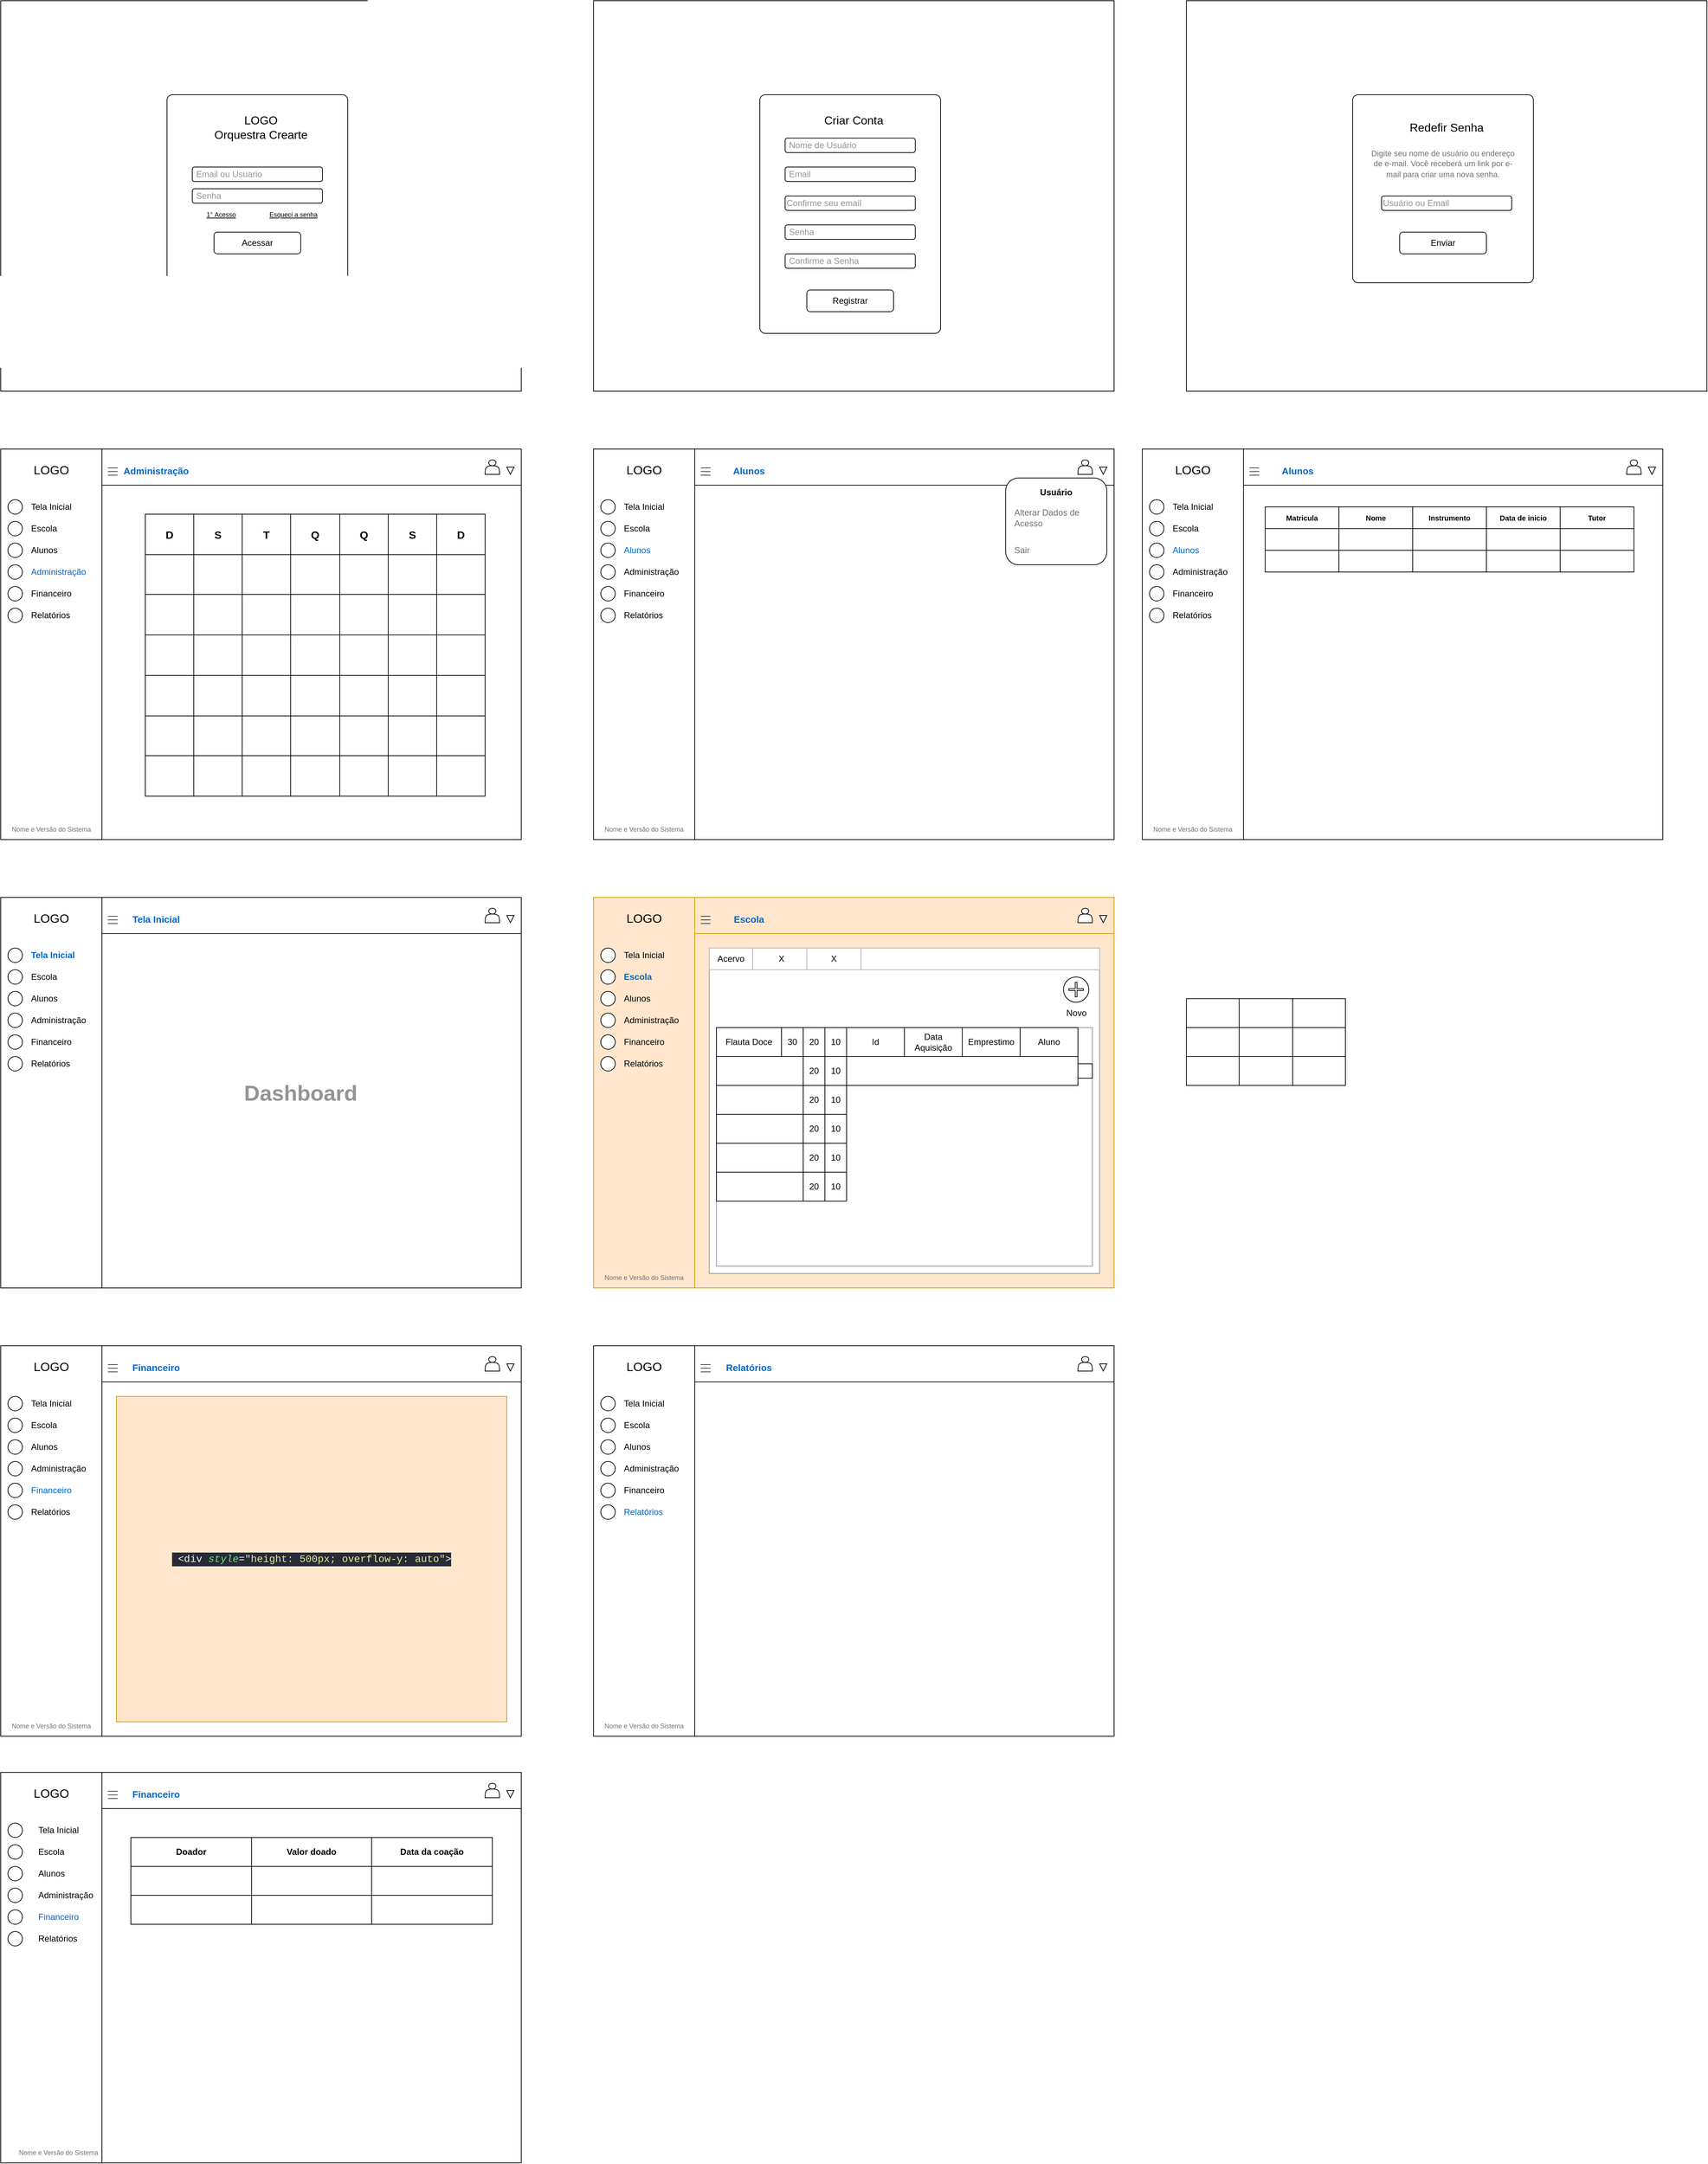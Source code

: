 <mxfile version="21.7.4" type="github">
  <diagram name="Wireframe" id="OngwLe8sOwqoVYJdVEMt">
    <mxGraphModel dx="4160" dy="4195" grid="1" gridSize="10" guides="1" tooltips="1" connect="1" arrows="1" fold="1" page="1" pageScale="1" pageWidth="850" pageHeight="1100" math="0" shadow="0">
      <root>
        <mxCell id="0" />
        <mxCell id="1" parent="0" />
        <mxCell id="KiK5k0P70B_GlQx1L4lq-161" value="" style="group" parent="1" vertex="1" connectable="0">
          <mxGeometry x="830" y="1280" width="720" height="540" as="geometry" />
        </mxCell>
        <mxCell id="KiK5k0P70B_GlQx1L4lq-162" value="" style="rounded=0;whiteSpace=wrap;html=1;fillColor=#ffe6cc;strokeColor=#d79b00;" parent="KiK5k0P70B_GlQx1L4lq-161" vertex="1">
          <mxGeometry width="720" height="540" as="geometry" />
        </mxCell>
        <mxCell id="KiK5k0P70B_GlQx1L4lq-163" value="" style="rounded=0;whiteSpace=wrap;html=1;fillColor=#ffe6cc;strokeColor=#d79b00;" parent="KiK5k0P70B_GlQx1L4lq-161" vertex="1">
          <mxGeometry width="140" height="540" as="geometry" />
        </mxCell>
        <mxCell id="KiK5k0P70B_GlQx1L4lq-164" value="" style="rounded=0;whiteSpace=wrap;html=1;fillColor=#ffe6cc;strokeColor=#d79b00;" parent="KiK5k0P70B_GlQx1L4lq-161" vertex="1">
          <mxGeometry x="140" width="580" height="50" as="geometry" />
        </mxCell>
        <mxCell id="KiK5k0P70B_GlQx1L4lq-165" value="&lt;font style=&quot;font-size: 17px;&quot;&gt;LOGO&lt;/font&gt;" style="text;html=1;strokeColor=none;fillColor=none;align=center;verticalAlign=middle;whiteSpace=wrap;rounded=0;" parent="KiK5k0P70B_GlQx1L4lq-161" vertex="1">
          <mxGeometry x="40" y="15" width="60" height="30" as="geometry" />
        </mxCell>
        <mxCell id="KiK5k0P70B_GlQx1L4lq-166" value="" style="shape=actor;whiteSpace=wrap;html=1;" parent="KiK5k0P70B_GlQx1L4lq-161" vertex="1">
          <mxGeometry x="670" y="15" width="20" height="20" as="geometry" />
        </mxCell>
        <mxCell id="KiK5k0P70B_GlQx1L4lq-167" value="" style="triangle;whiteSpace=wrap;html=1;rotation=90;" parent="KiK5k0P70B_GlQx1L4lq-161" vertex="1">
          <mxGeometry x="700" y="25" width="10" height="10" as="geometry" />
        </mxCell>
        <mxCell id="KiK5k0P70B_GlQx1L4lq-168" value="&lt;p style=&quot;line-height: 40%;&quot;&gt;__&lt;br&gt;__&lt;br&gt;__&lt;br&gt;&lt;/p&gt;" style="text;html=1;strokeColor=none;fillColor=none;align=center;verticalAlign=middle;whiteSpace=wrap;rounded=0;" parent="KiK5k0P70B_GlQx1L4lq-161" vertex="1">
          <mxGeometry x="140" y="15" width="30" height="20" as="geometry" />
        </mxCell>
        <mxCell id="KiK5k0P70B_GlQx1L4lq-169" value="&lt;font color=&quot;#0066cc&quot; style=&quot;font-size: 13px;&quot;&gt;&lt;b style=&quot;&quot;&gt;Escola&lt;/b&gt;&lt;/font&gt;" style="text;html=1;strokeColor=none;fillColor=none;align=center;verticalAlign=middle;whiteSpace=wrap;rounded=0;" parent="KiK5k0P70B_GlQx1L4lq-161" vertex="1">
          <mxGeometry x="180" y="15" width="70" height="30" as="geometry" />
        </mxCell>
        <mxCell id="KiK5k0P70B_GlQx1L4lq-170" value="" style="ellipse;whiteSpace=wrap;html=1;aspect=fixed;" parent="KiK5k0P70B_GlQx1L4lq-161" vertex="1">
          <mxGeometry x="10.0" y="70" width="20" height="20" as="geometry" />
        </mxCell>
        <mxCell id="KiK5k0P70B_GlQx1L4lq-171" value="" style="ellipse;whiteSpace=wrap;html=1;aspect=fixed;" parent="KiK5k0P70B_GlQx1L4lq-161" vertex="1">
          <mxGeometry x="10.0" y="100" width="20" height="20" as="geometry" />
        </mxCell>
        <mxCell id="KiK5k0P70B_GlQx1L4lq-172" value="" style="ellipse;whiteSpace=wrap;html=1;aspect=fixed;" parent="KiK5k0P70B_GlQx1L4lq-161" vertex="1">
          <mxGeometry x="10.0" y="130" width="20" height="20" as="geometry" />
        </mxCell>
        <mxCell id="KiK5k0P70B_GlQx1L4lq-173" value="" style="ellipse;whiteSpace=wrap;html=1;aspect=fixed;" parent="KiK5k0P70B_GlQx1L4lq-161" vertex="1">
          <mxGeometry x="10.0" y="160" width="20" height="20" as="geometry" />
        </mxCell>
        <mxCell id="KiK5k0P70B_GlQx1L4lq-174" value="" style="ellipse;whiteSpace=wrap;html=1;aspect=fixed;" parent="KiK5k0P70B_GlQx1L4lq-161" vertex="1">
          <mxGeometry x="10.0" y="190" width="20" height="20" as="geometry" />
        </mxCell>
        <mxCell id="KiK5k0P70B_GlQx1L4lq-175" value="" style="ellipse;whiteSpace=wrap;html=1;aspect=fixed;" parent="KiK5k0P70B_GlQx1L4lq-161" vertex="1">
          <mxGeometry x="10.0" y="220" width="20" height="20" as="geometry" />
        </mxCell>
        <mxCell id="KiK5k0P70B_GlQx1L4lq-226" value="&lt;font style=&quot;font-size: 9px;&quot; color=&quot;#707070&quot;&gt;Nome e Versão do Sistema&lt;/font&gt;" style="text;html=1;strokeColor=none;fillColor=none;align=center;verticalAlign=middle;whiteSpace=wrap;rounded=0;" parent="KiK5k0P70B_GlQx1L4lq-161" vertex="1">
          <mxGeometry y="510" width="140" height="30" as="geometry" />
        </mxCell>
        <mxCell id="KiK5k0P70B_GlQx1L4lq-227" value="&lt;font style=&quot;font-size: 9px;&quot; color=&quot;#707070&quot;&gt;Nome e Versão do Sistema&lt;/font&gt;" style="text;html=1;strokeColor=none;fillColor=none;align=center;verticalAlign=middle;whiteSpace=wrap;rounded=0;" parent="KiK5k0P70B_GlQx1L4lq-161" vertex="1">
          <mxGeometry x="-820" y="510" width="140" height="30" as="geometry" />
        </mxCell>
        <mxCell id="rYw_qHUn_oVe2exZIHs8-15" value="30" style="rounded=0;whiteSpace=wrap;html=1;" parent="KiK5k0P70B_GlQx1L4lq-161" vertex="1">
          <mxGeometry x="320" y="180" width="30" height="40" as="geometry" />
        </mxCell>
        <mxCell id="rYw_qHUn_oVe2exZIHs8-16" value="30" style="rounded=0;whiteSpace=wrap;html=1;" parent="KiK5k0P70B_GlQx1L4lq-161" vertex="1">
          <mxGeometry x="320" y="180" width="30" height="40" as="geometry" />
        </mxCell>
        <mxCell id="rYw_qHUn_oVe2exZIHs8-34" value="" style="rounded=1;whiteSpace=wrap;html=1;arcSize=0;" parent="KiK5k0P70B_GlQx1L4lq-161" vertex="1">
          <mxGeometry x="670" y="230" width="20" height="20" as="geometry" />
        </mxCell>
        <mxCell id="rYw_qHUn_oVe2exZIHs8-18" value="" style="rounded=0;whiteSpace=wrap;html=1;" parent="1" vertex="1">
          <mxGeometry x="1180" y="1460" width="320" height="310" as="geometry" />
        </mxCell>
        <mxCell id="rYw_qHUn_oVe2exZIHs8-4" value="" style="rounded=0;whiteSpace=wrap;html=1;" parent="1" vertex="1">
          <mxGeometry x="1120" y="1460" width="400" height="330" as="geometry" />
        </mxCell>
        <mxCell id="7HlW4PLMuvO91FiRanmb-1" value="" style="rounded=0;whiteSpace=wrap;html=1;strokeColor=#949494;" parent="1" vertex="1">
          <mxGeometry x="990" y="1350" width="540" height="450" as="geometry" />
        </mxCell>
        <mxCell id="7HlW4PLMuvO91FiRanmb-9" value="" style="rounded=0;whiteSpace=wrap;html=1;strokeColor=#949494;" parent="1" vertex="1">
          <mxGeometry x="1000" y="1460" width="520" height="330" as="geometry" />
        </mxCell>
        <mxCell id="KiK5k0P70B_GlQx1L4lq-160" value="" style="group" parent="1" vertex="1" connectable="0">
          <mxGeometry x="10.01" y="1280" width="720" height="540" as="geometry" />
        </mxCell>
        <mxCell id="KiK5k0P70B_GlQx1L4lq-117" value="" style="rounded=0;whiteSpace=wrap;html=1;" parent="KiK5k0P70B_GlQx1L4lq-160" vertex="1">
          <mxGeometry width="720" height="540" as="geometry" />
        </mxCell>
        <mxCell id="KiK5k0P70B_GlQx1L4lq-118" value="" style="rounded=0;whiteSpace=wrap;html=1;" parent="KiK5k0P70B_GlQx1L4lq-160" vertex="1">
          <mxGeometry width="140" height="540" as="geometry" />
        </mxCell>
        <mxCell id="KiK5k0P70B_GlQx1L4lq-119" value="" style="rounded=0;whiteSpace=wrap;html=1;" parent="KiK5k0P70B_GlQx1L4lq-160" vertex="1">
          <mxGeometry x="140" width="580" height="50" as="geometry" />
        </mxCell>
        <mxCell id="KiK5k0P70B_GlQx1L4lq-120" value="&lt;font style=&quot;font-size: 17px;&quot;&gt;LOGO&lt;/font&gt;" style="text;html=1;strokeColor=none;fillColor=none;align=center;verticalAlign=middle;whiteSpace=wrap;rounded=0;" parent="KiK5k0P70B_GlQx1L4lq-160" vertex="1">
          <mxGeometry x="40" y="15" width="60" height="30" as="geometry" />
        </mxCell>
        <mxCell id="KiK5k0P70B_GlQx1L4lq-121" value="" style="shape=actor;whiteSpace=wrap;html=1;" parent="KiK5k0P70B_GlQx1L4lq-160" vertex="1">
          <mxGeometry x="670" y="15" width="20" height="20" as="geometry" />
        </mxCell>
        <mxCell id="KiK5k0P70B_GlQx1L4lq-122" value="" style="triangle;whiteSpace=wrap;html=1;rotation=90;" parent="KiK5k0P70B_GlQx1L4lq-160" vertex="1">
          <mxGeometry x="700" y="25" width="10" height="10" as="geometry" />
        </mxCell>
        <mxCell id="KiK5k0P70B_GlQx1L4lq-123" value="&lt;p style=&quot;line-height: 40%;&quot;&gt;__&lt;br&gt;__&lt;br&gt;__&lt;br&gt;&lt;/p&gt;" style="text;html=1;strokeColor=none;fillColor=none;align=center;verticalAlign=middle;whiteSpace=wrap;rounded=0;" parent="KiK5k0P70B_GlQx1L4lq-160" vertex="1">
          <mxGeometry x="140" y="15" width="30" height="20" as="geometry" />
        </mxCell>
        <mxCell id="KiK5k0P70B_GlQx1L4lq-124" value="&lt;font color=&quot;#0066cc&quot; style=&quot;font-size: 13px;&quot;&gt;&lt;b&gt;Tela Inicial&lt;/b&gt;&lt;/font&gt;" style="text;html=1;strokeColor=none;fillColor=none;align=center;verticalAlign=middle;whiteSpace=wrap;rounded=0;" parent="KiK5k0P70B_GlQx1L4lq-160" vertex="1">
          <mxGeometry x="180" y="15" width="70" height="30" as="geometry" />
        </mxCell>
        <mxCell id="KiK5k0P70B_GlQx1L4lq-131" value="" style="ellipse;whiteSpace=wrap;html=1;aspect=fixed;" parent="KiK5k0P70B_GlQx1L4lq-160" vertex="1">
          <mxGeometry x="10.0" y="70" width="20" height="20" as="geometry" />
        </mxCell>
        <mxCell id="KiK5k0P70B_GlQx1L4lq-132" value="" style="ellipse;whiteSpace=wrap;html=1;aspect=fixed;" parent="KiK5k0P70B_GlQx1L4lq-160" vertex="1">
          <mxGeometry x="10.0" y="100" width="20" height="20" as="geometry" />
        </mxCell>
        <mxCell id="KiK5k0P70B_GlQx1L4lq-133" value="" style="ellipse;whiteSpace=wrap;html=1;aspect=fixed;" parent="KiK5k0P70B_GlQx1L4lq-160" vertex="1">
          <mxGeometry x="10.0" y="130" width="20" height="20" as="geometry" />
        </mxCell>
        <mxCell id="KiK5k0P70B_GlQx1L4lq-134" value="" style="ellipse;whiteSpace=wrap;html=1;aspect=fixed;" parent="KiK5k0P70B_GlQx1L4lq-160" vertex="1">
          <mxGeometry x="10.0" y="160" width="20" height="20" as="geometry" />
        </mxCell>
        <mxCell id="KiK5k0P70B_GlQx1L4lq-135" value="" style="ellipse;whiteSpace=wrap;html=1;aspect=fixed;" parent="KiK5k0P70B_GlQx1L4lq-160" vertex="1">
          <mxGeometry x="10.0" y="190" width="20" height="20" as="geometry" />
        </mxCell>
        <mxCell id="KiK5k0P70B_GlQx1L4lq-136" value="" style="ellipse;whiteSpace=wrap;html=1;aspect=fixed;" parent="KiK5k0P70B_GlQx1L4lq-160" vertex="1">
          <mxGeometry x="10.0" y="220" width="20" height="20" as="geometry" />
        </mxCell>
        <mxCell id="KiK5k0P70B_GlQx1L4lq-230" value="&lt;b&gt;&lt;font color=&quot;#949494&quot; style=&quot;font-size: 30px;&quot;&gt;Dashboard&lt;/font&gt;&lt;/b&gt;" style="text;html=1;strokeColor=none;fillColor=none;align=center;verticalAlign=middle;whiteSpace=wrap;rounded=0;" parent="KiK5k0P70B_GlQx1L4lq-160" vertex="1">
          <mxGeometry x="384.99" y="255" width="60" height="30" as="geometry" />
        </mxCell>
        <mxCell id="KiK5k0P70B_GlQx1L4lq-11" value="" style="rounded=0;whiteSpace=wrap;html=1;" parent="1" vertex="1">
          <mxGeometry x="10" y="40" width="720" height="540" as="geometry" />
        </mxCell>
        <mxCell id="KiK5k0P70B_GlQx1L4lq-13" value="" style="rounded=0;whiteSpace=wrap;html=1;" parent="1" vertex="1">
          <mxGeometry x="10" y="660" width="720" height="540" as="geometry" />
        </mxCell>
        <mxCell id="KiK5k0P70B_GlQx1L4lq-15" value="" style="rounded=1;whiteSpace=wrap;html=1;arcSize=3;" parent="1" vertex="1">
          <mxGeometry x="240" y="170" width="250" height="300" as="geometry" />
        </mxCell>
        <mxCell id="KiK5k0P70B_GlQx1L4lq-16" value="&lt;font color=&quot;#949494&quot;&gt;&amp;nbsp;Email ou Usuario&lt;/font&gt;" style="rounded=1;whiteSpace=wrap;html=1;align=left;" parent="1" vertex="1">
          <mxGeometry x="275" y="270" width="180" height="20" as="geometry" />
        </mxCell>
        <mxCell id="KiK5k0P70B_GlQx1L4lq-17" value="&lt;font color=&quot;#949494&quot;&gt;&amp;nbsp;Senha&lt;/font&gt;" style="rounded=1;whiteSpace=wrap;html=1;align=left;" parent="1" vertex="1">
          <mxGeometry x="275" y="300" width="180" height="20" as="geometry" />
        </mxCell>
        <mxCell id="KiK5k0P70B_GlQx1L4lq-18" value="Acessar" style="rounded=1;whiteSpace=wrap;html=1;" parent="1" vertex="1">
          <mxGeometry x="305" y="360" width="120" height="30" as="geometry" />
        </mxCell>
        <mxCell id="KiK5k0P70B_GlQx1L4lq-19" value="&lt;font style=&quot;font-size: 16px;&quot;&gt;LOGO &lt;br&gt;Orquestra Crearte&lt;/font&gt;" style="text;html=1;strokeColor=none;fillColor=none;align=center;verticalAlign=middle;whiteSpace=wrap;rounded=0;" parent="1" vertex="1">
          <mxGeometry x="288.13" y="200" width="163.75" height="30" as="geometry" />
        </mxCell>
        <mxCell id="KiK5k0P70B_GlQx1L4lq-21" value="&lt;font style=&quot;font-size: 9px;&quot;&gt;&lt;u&gt;Esqueci a senha&lt;/u&gt;&lt;/font&gt;" style="text;html=1;strokeColor=none;fillColor=none;align=center;verticalAlign=middle;whiteSpace=wrap;rounded=0;" parent="1" vertex="1">
          <mxGeometry x="360" y="330" width="110" height="10" as="geometry" />
        </mxCell>
        <mxCell id="KiK5k0P70B_GlQx1L4lq-22" value="&lt;font style=&quot;font-size: 9px;&quot;&gt;&lt;u&gt;1°&amp;nbsp;Acesso&lt;/u&gt;&lt;/font&gt;" style="text;html=1;strokeColor=none;fillColor=none;align=center;verticalAlign=middle;whiteSpace=wrap;rounded=0;" parent="1" vertex="1">
          <mxGeometry x="260" y="330" width="110" height="10" as="geometry" />
        </mxCell>
        <mxCell id="KiK5k0P70B_GlQx1L4lq-23" value="" style="rounded=0;whiteSpace=wrap;html=1;" parent="1" vertex="1">
          <mxGeometry x="830" y="40" width="720" height="540" as="geometry" />
        </mxCell>
        <mxCell id="KiK5k0P70B_GlQx1L4lq-24" value="" style="rounded=1;whiteSpace=wrap;html=1;arcSize=3;" parent="1" vertex="1">
          <mxGeometry x="1060" y="170" width="250" height="330" as="geometry" />
        </mxCell>
        <mxCell id="KiK5k0P70B_GlQx1L4lq-25" value="&lt;font color=&quot;#949494&quot;&gt;&amp;nbsp;Nome de Usuário&lt;/font&gt;" style="rounded=1;whiteSpace=wrap;html=1;align=left;" parent="1" vertex="1">
          <mxGeometry x="1095" y="230" width="180" height="20" as="geometry" />
        </mxCell>
        <mxCell id="KiK5k0P70B_GlQx1L4lq-26" value="&lt;font color=&quot;#949494&quot;&gt;&amp;nbsp;Senha&lt;/font&gt;" style="rounded=1;whiteSpace=wrap;html=1;align=left;" parent="1" vertex="1">
          <mxGeometry x="1095" y="350" width="180" height="20" as="geometry" />
        </mxCell>
        <mxCell id="KiK5k0P70B_GlQx1L4lq-27" value="Registrar" style="rounded=1;whiteSpace=wrap;html=1;" parent="1" vertex="1">
          <mxGeometry x="1125" y="440" width="120" height="30" as="geometry" />
        </mxCell>
        <mxCell id="KiK5k0P70B_GlQx1L4lq-28" value="&lt;span style=&quot;font-size: 16px;&quot;&gt;Criar Conta&lt;/span&gt;" style="text;html=1;strokeColor=none;fillColor=none;align=center;verticalAlign=middle;whiteSpace=wrap;rounded=0;" parent="1" vertex="1">
          <mxGeometry x="1108.12" y="190" width="163.75" height="30" as="geometry" />
        </mxCell>
        <mxCell id="KiK5k0P70B_GlQx1L4lq-31" value="&lt;font color=&quot;#949494&quot;&gt;&amp;nbsp;Email&lt;/font&gt;" style="rounded=1;whiteSpace=wrap;html=1;align=left;" parent="1" vertex="1">
          <mxGeometry x="1095" y="270" width="180" height="20" as="geometry" />
        </mxCell>
        <mxCell id="KiK5k0P70B_GlQx1L4lq-32" value="&lt;font color=&quot;#949494&quot;&gt;&amp;nbsp;Confirme a Senha&lt;/font&gt;" style="rounded=1;whiteSpace=wrap;html=1;align=left;" parent="1" vertex="1">
          <mxGeometry x="1095" y="390" width="180" height="20" as="geometry" />
        </mxCell>
        <mxCell id="KiK5k0P70B_GlQx1L4lq-36" value="" style="rounded=0;whiteSpace=wrap;html=1;" parent="1" vertex="1">
          <mxGeometry x="10" y="660" width="140" height="540" as="geometry" />
        </mxCell>
        <mxCell id="KiK5k0P70B_GlQx1L4lq-37" value="" style="rounded=0;whiteSpace=wrap;html=1;" parent="1" vertex="1">
          <mxGeometry x="150" y="660" width="580" height="50" as="geometry" />
        </mxCell>
        <mxCell id="KiK5k0P70B_GlQx1L4lq-39" value="&lt;font style=&quot;font-size: 17px;&quot;&gt;LOGO&lt;/font&gt;" style="text;html=1;strokeColor=none;fillColor=none;align=center;verticalAlign=middle;whiteSpace=wrap;rounded=0;" parent="1" vertex="1">
          <mxGeometry x="50" y="675" width="60" height="30" as="geometry" />
        </mxCell>
        <mxCell id="KiK5k0P70B_GlQx1L4lq-40" value="" style="shape=actor;whiteSpace=wrap;html=1;" parent="1" vertex="1">
          <mxGeometry x="680" y="675" width="20" height="20" as="geometry" />
        </mxCell>
        <mxCell id="KiK5k0P70B_GlQx1L4lq-42" value="" style="triangle;whiteSpace=wrap;html=1;rotation=90;" parent="1" vertex="1">
          <mxGeometry x="710" y="685" width="10" height="10" as="geometry" />
        </mxCell>
        <mxCell id="KiK5k0P70B_GlQx1L4lq-44" value="&lt;p style=&quot;line-height: 40%;&quot;&gt;__&lt;br&gt;__&lt;br&gt;__&lt;br&gt;&lt;/p&gt;" style="text;html=1;strokeColor=none;fillColor=none;align=center;verticalAlign=middle;whiteSpace=wrap;rounded=0;" parent="1" vertex="1">
          <mxGeometry x="150" y="675" width="30" height="20" as="geometry" />
        </mxCell>
        <mxCell id="KiK5k0P70B_GlQx1L4lq-45" value="&lt;span style=&quot;font-size: 13px;&quot;&gt;&lt;font color=&quot;#0066cc&quot;&gt;&lt;b&gt;Administração&lt;/b&gt;&lt;/font&gt;&lt;/span&gt;" style="text;html=1;strokeColor=none;fillColor=none;align=center;verticalAlign=middle;whiteSpace=wrap;rounded=0;" parent="1" vertex="1">
          <mxGeometry x="190" y="675" width="70" height="30" as="geometry" />
        </mxCell>
        <mxCell id="KiK5k0P70B_GlQx1L4lq-46" value="Tela Inicial" style="text;html=1;strokeColor=none;fillColor=none;align=left;verticalAlign=middle;whiteSpace=wrap;rounded=0;" parent="1" vertex="1">
          <mxGeometry x="50" y="735" width="95" height="10" as="geometry" />
        </mxCell>
        <mxCell id="KiK5k0P70B_GlQx1L4lq-47" value="Escola" style="text;html=1;strokeColor=none;fillColor=none;align=left;verticalAlign=middle;whiteSpace=wrap;rounded=0;" parent="1" vertex="1">
          <mxGeometry x="50" y="765" width="110" height="10" as="geometry" />
        </mxCell>
        <mxCell id="KiK5k0P70B_GlQx1L4lq-48" value="Alunos" style="text;html=1;strokeColor=none;fillColor=none;align=left;verticalAlign=middle;whiteSpace=wrap;rounded=0;" parent="1" vertex="1">
          <mxGeometry x="50" y="795" width="110" height="10" as="geometry" />
        </mxCell>
        <mxCell id="KiK5k0P70B_GlQx1L4lq-54" value="&lt;font color=&quot;#0066cc&quot;&gt;Administração&lt;/font&gt;" style="text;html=1;strokeColor=none;fillColor=none;align=left;verticalAlign=middle;whiteSpace=wrap;rounded=0;" parent="1" vertex="1">
          <mxGeometry x="50" y="825" width="110" height="10" as="geometry" />
        </mxCell>
        <mxCell id="KiK5k0P70B_GlQx1L4lq-55" value="Financeiro" style="text;html=1;strokeColor=none;fillColor=none;align=left;verticalAlign=middle;whiteSpace=wrap;rounded=0;" parent="1" vertex="1">
          <mxGeometry x="50" y="855" width="110" height="10" as="geometry" />
        </mxCell>
        <mxCell id="KiK5k0P70B_GlQx1L4lq-56" value="Relatórios" style="text;html=1;strokeColor=none;fillColor=none;align=left;verticalAlign=middle;whiteSpace=wrap;rounded=0;" parent="1" vertex="1">
          <mxGeometry x="50" y="885" width="110" height="10" as="geometry" />
        </mxCell>
        <mxCell id="KiK5k0P70B_GlQx1L4lq-57" value="" style="ellipse;whiteSpace=wrap;html=1;aspect=fixed;" parent="1" vertex="1">
          <mxGeometry x="20" y="730" width="20" height="20" as="geometry" />
        </mxCell>
        <mxCell id="KiK5k0P70B_GlQx1L4lq-58" value="" style="ellipse;whiteSpace=wrap;html=1;aspect=fixed;" parent="1" vertex="1">
          <mxGeometry x="20" y="760" width="20" height="20" as="geometry" />
        </mxCell>
        <mxCell id="KiK5k0P70B_GlQx1L4lq-59" value="" style="ellipse;whiteSpace=wrap;html=1;aspect=fixed;" parent="1" vertex="1">
          <mxGeometry x="20" y="790" width="20" height="20" as="geometry" />
        </mxCell>
        <mxCell id="KiK5k0P70B_GlQx1L4lq-60" value="" style="ellipse;whiteSpace=wrap;html=1;aspect=fixed;" parent="1" vertex="1">
          <mxGeometry x="20" y="820" width="20" height="20" as="geometry" />
        </mxCell>
        <mxCell id="KiK5k0P70B_GlQx1L4lq-61" value="" style="ellipse;whiteSpace=wrap;html=1;aspect=fixed;" parent="1" vertex="1">
          <mxGeometry x="20" y="850" width="20" height="20" as="geometry" />
        </mxCell>
        <mxCell id="KiK5k0P70B_GlQx1L4lq-62" value="" style="ellipse;whiteSpace=wrap;html=1;aspect=fixed;" parent="1" vertex="1">
          <mxGeometry x="20" y="880" width="20" height="20" as="geometry" />
        </mxCell>
        <mxCell id="KiK5k0P70B_GlQx1L4lq-85" value="" style="group;align=left;" parent="1" vertex="1" connectable="0">
          <mxGeometry x="830" y="660" width="720" height="540" as="geometry" />
        </mxCell>
        <mxCell id="KiK5k0P70B_GlQx1L4lq-65" value="" style="rounded=0;whiteSpace=wrap;html=1;" parent="KiK5k0P70B_GlQx1L4lq-85" vertex="1">
          <mxGeometry width="720" height="540" as="geometry" />
        </mxCell>
        <mxCell id="KiK5k0P70B_GlQx1L4lq-66" value="" style="rounded=0;whiteSpace=wrap;html=1;" parent="KiK5k0P70B_GlQx1L4lq-85" vertex="1">
          <mxGeometry width="140" height="540" as="geometry" />
        </mxCell>
        <mxCell id="KiK5k0P70B_GlQx1L4lq-67" value="" style="rounded=0;whiteSpace=wrap;html=1;" parent="KiK5k0P70B_GlQx1L4lq-85" vertex="1">
          <mxGeometry x="140" width="580" height="50" as="geometry" />
        </mxCell>
        <mxCell id="KiK5k0P70B_GlQx1L4lq-68" value="&lt;font style=&quot;font-size: 17px;&quot;&gt;LOGO&lt;/font&gt;" style="text;html=1;strokeColor=none;fillColor=none;align=center;verticalAlign=middle;whiteSpace=wrap;rounded=0;" parent="KiK5k0P70B_GlQx1L4lq-85" vertex="1">
          <mxGeometry x="40" y="15" width="60" height="30" as="geometry" />
        </mxCell>
        <mxCell id="KiK5k0P70B_GlQx1L4lq-69" value="" style="shape=actor;whiteSpace=wrap;html=1;" parent="KiK5k0P70B_GlQx1L4lq-85" vertex="1">
          <mxGeometry x="670" y="15" width="20" height="20" as="geometry" />
        </mxCell>
        <mxCell id="KiK5k0P70B_GlQx1L4lq-70" value="" style="triangle;whiteSpace=wrap;html=1;rotation=90;" parent="KiK5k0P70B_GlQx1L4lq-85" vertex="1">
          <mxGeometry x="700" y="25" width="10" height="10" as="geometry" />
        </mxCell>
        <mxCell id="KiK5k0P70B_GlQx1L4lq-71" value="&lt;p style=&quot;line-height: 40%;&quot;&gt;__&lt;br&gt;__&lt;br&gt;__&lt;br&gt;&lt;/p&gt;" style="text;html=1;strokeColor=none;fillColor=none;align=center;verticalAlign=middle;whiteSpace=wrap;rounded=0;" parent="KiK5k0P70B_GlQx1L4lq-85" vertex="1">
          <mxGeometry x="140" y="15" width="30" height="20" as="geometry" />
        </mxCell>
        <mxCell id="KiK5k0P70B_GlQx1L4lq-72" value="&lt;font color=&quot;#0066cc&quot; style=&quot;font-size: 13px;&quot;&gt;&lt;b style=&quot;&quot;&gt;Alunos&lt;/b&gt;&lt;/font&gt;" style="text;html=1;strokeColor=none;fillColor=none;align=center;verticalAlign=middle;whiteSpace=wrap;rounded=0;" parent="KiK5k0P70B_GlQx1L4lq-85" vertex="1">
          <mxGeometry x="180" y="15" width="70" height="30" as="geometry" />
        </mxCell>
        <mxCell id="KiK5k0P70B_GlQx1L4lq-73" value="Tela Inicial" style="text;html=1;strokeColor=none;fillColor=none;align=left;verticalAlign=middle;whiteSpace=wrap;rounded=0;" parent="KiK5k0P70B_GlQx1L4lq-85" vertex="1">
          <mxGeometry x="40" y="75" width="95" height="10" as="geometry" />
        </mxCell>
        <mxCell id="KiK5k0P70B_GlQx1L4lq-74" value="Escola" style="text;html=1;strokeColor=none;fillColor=none;align=left;verticalAlign=middle;whiteSpace=wrap;rounded=0;" parent="KiK5k0P70B_GlQx1L4lq-85" vertex="1">
          <mxGeometry x="40" y="105" width="110" height="10" as="geometry" />
        </mxCell>
        <mxCell id="KiK5k0P70B_GlQx1L4lq-75" value="&lt;font color=&quot;#0066cc&quot;&gt;Alunos&lt;/font&gt;" style="text;html=1;strokeColor=none;fillColor=none;align=left;verticalAlign=middle;whiteSpace=wrap;rounded=0;" parent="KiK5k0P70B_GlQx1L4lq-85" vertex="1">
          <mxGeometry x="40" y="135" width="110" height="10" as="geometry" />
        </mxCell>
        <mxCell id="KiK5k0P70B_GlQx1L4lq-76" value="Administração" style="text;html=1;strokeColor=none;fillColor=none;align=left;verticalAlign=middle;whiteSpace=wrap;rounded=0;" parent="KiK5k0P70B_GlQx1L4lq-85" vertex="1">
          <mxGeometry x="40" y="165" width="110" height="10" as="geometry" />
        </mxCell>
        <mxCell id="KiK5k0P70B_GlQx1L4lq-77" value="Financeiro" style="text;html=1;strokeColor=none;fillColor=none;align=left;verticalAlign=middle;whiteSpace=wrap;rounded=0;" parent="KiK5k0P70B_GlQx1L4lq-85" vertex="1">
          <mxGeometry x="40" y="195" width="110" height="10" as="geometry" />
        </mxCell>
        <mxCell id="KiK5k0P70B_GlQx1L4lq-78" value="Relatórios" style="text;html=1;strokeColor=none;fillColor=none;align=left;verticalAlign=middle;whiteSpace=wrap;rounded=0;" parent="KiK5k0P70B_GlQx1L4lq-85" vertex="1">
          <mxGeometry x="40" y="225" width="110" height="10" as="geometry" />
        </mxCell>
        <mxCell id="KiK5k0P70B_GlQx1L4lq-79" value="" style="ellipse;whiteSpace=wrap;html=1;aspect=fixed;" parent="KiK5k0P70B_GlQx1L4lq-85" vertex="1">
          <mxGeometry x="10" y="70" width="20" height="20" as="geometry" />
        </mxCell>
        <mxCell id="KiK5k0P70B_GlQx1L4lq-80" value="" style="ellipse;whiteSpace=wrap;html=1;aspect=fixed;" parent="KiK5k0P70B_GlQx1L4lq-85" vertex="1">
          <mxGeometry x="10" y="100" width="20" height="20" as="geometry" />
        </mxCell>
        <mxCell id="KiK5k0P70B_GlQx1L4lq-81" value="" style="ellipse;whiteSpace=wrap;html=1;aspect=fixed;" parent="KiK5k0P70B_GlQx1L4lq-85" vertex="1">
          <mxGeometry x="10" y="130" width="20" height="20" as="geometry" />
        </mxCell>
        <mxCell id="KiK5k0P70B_GlQx1L4lq-82" value="" style="ellipse;whiteSpace=wrap;html=1;aspect=fixed;" parent="KiK5k0P70B_GlQx1L4lq-85" vertex="1">
          <mxGeometry x="10" y="160" width="20" height="20" as="geometry" />
        </mxCell>
        <mxCell id="KiK5k0P70B_GlQx1L4lq-83" value="" style="ellipse;whiteSpace=wrap;html=1;aspect=fixed;" parent="KiK5k0P70B_GlQx1L4lq-85" vertex="1">
          <mxGeometry x="10" y="190" width="20" height="20" as="geometry" />
        </mxCell>
        <mxCell id="KiK5k0P70B_GlQx1L4lq-84" value="" style="ellipse;whiteSpace=wrap;html=1;aspect=fixed;" parent="KiK5k0P70B_GlQx1L4lq-85" vertex="1">
          <mxGeometry x="10" y="220" width="20" height="20" as="geometry" />
        </mxCell>
        <mxCell id="KiK5k0P70B_GlQx1L4lq-86" value="" style="rounded=1;whiteSpace=wrap;html=1;" parent="KiK5k0P70B_GlQx1L4lq-85" vertex="1">
          <mxGeometry x="570" y="40" width="140" height="120" as="geometry" />
        </mxCell>
        <mxCell id="KiK5k0P70B_GlQx1L4lq-87" value="&lt;b&gt;Usuário&lt;/b&gt;" style="text;html=1;strokeColor=none;fillColor=none;align=center;verticalAlign=middle;whiteSpace=wrap;rounded=0;" parent="KiK5k0P70B_GlQx1L4lq-85" vertex="1">
          <mxGeometry x="610" y="45" width="60" height="30" as="geometry" />
        </mxCell>
        <mxCell id="KiK5k0P70B_GlQx1L4lq-88" value="&lt;font color=&quot;#707070&quot;&gt;Alterar Dados de Acesso&lt;/font&gt;" style="text;html=1;strokeColor=none;fillColor=none;align=left;verticalAlign=middle;whiteSpace=wrap;rounded=0;" parent="KiK5k0P70B_GlQx1L4lq-85" vertex="1">
          <mxGeometry x="580" y="80" width="130" height="30" as="geometry" />
        </mxCell>
        <mxCell id="KiK5k0P70B_GlQx1L4lq-90" value="&lt;font color=&quot;#707070&quot;&gt;Sair&lt;/font&gt;" style="text;html=1;strokeColor=none;fillColor=none;align=left;verticalAlign=middle;whiteSpace=wrap;rounded=0;" parent="KiK5k0P70B_GlQx1L4lq-85" vertex="1">
          <mxGeometry x="580" y="125" width="50" height="30" as="geometry" />
        </mxCell>
        <mxCell id="KiK5k0P70B_GlQx1L4lq-225" value="&lt;font style=&quot;font-size: 9px;&quot; color=&quot;#707070&quot;&gt;Nome e Versão do Sistema&lt;/font&gt;" style="text;html=1;strokeColor=none;fillColor=none;align=center;verticalAlign=middle;whiteSpace=wrap;rounded=0;" parent="KiK5k0P70B_GlQx1L4lq-85" vertex="1">
          <mxGeometry y="510" width="140" height="30" as="geometry" />
        </mxCell>
        <mxCell id="KiK5k0P70B_GlQx1L4lq-125" value="&lt;font color=&quot;#0066cc&quot;&gt;&lt;b&gt;Tela Inicial&lt;/b&gt;&lt;/font&gt;" style="text;html=1;strokeColor=none;fillColor=none;align=left;verticalAlign=middle;whiteSpace=wrap;rounded=0;" parent="1" vertex="1">
          <mxGeometry x="50.01" y="1355" width="95" height="10" as="geometry" />
        </mxCell>
        <mxCell id="KiK5k0P70B_GlQx1L4lq-126" value="Escola" style="text;html=1;strokeColor=none;fillColor=none;align=left;verticalAlign=middle;whiteSpace=wrap;rounded=0;" parent="1" vertex="1">
          <mxGeometry x="50.01" y="1385" width="110" height="10" as="geometry" />
        </mxCell>
        <mxCell id="KiK5k0P70B_GlQx1L4lq-127" value="Alunos" style="text;html=1;strokeColor=none;fillColor=none;align=left;verticalAlign=middle;whiteSpace=wrap;rounded=0;" parent="1" vertex="1">
          <mxGeometry x="50.01" y="1415" width="110" height="10" as="geometry" />
        </mxCell>
        <mxCell id="KiK5k0P70B_GlQx1L4lq-128" value="Administração" style="text;html=1;strokeColor=none;fillColor=none;align=left;verticalAlign=middle;whiteSpace=wrap;rounded=0;" parent="1" vertex="1">
          <mxGeometry x="50.01" y="1445" width="110" height="10" as="geometry" />
        </mxCell>
        <mxCell id="KiK5k0P70B_GlQx1L4lq-129" value="Financeiro" style="text;html=1;strokeColor=none;fillColor=none;align=left;verticalAlign=middle;whiteSpace=wrap;rounded=0;" parent="1" vertex="1">
          <mxGeometry x="50.01" y="1475" width="110" height="10" as="geometry" />
        </mxCell>
        <mxCell id="KiK5k0P70B_GlQx1L4lq-130" value="Relatórios" style="text;html=1;strokeColor=none;fillColor=none;align=left;verticalAlign=middle;whiteSpace=wrap;rounded=0;" parent="1" vertex="1">
          <mxGeometry x="50.01" y="1505" width="110" height="10" as="geometry" />
        </mxCell>
        <mxCell id="KiK5k0P70B_GlQx1L4lq-176" value="Tela Inicial" style="text;html=1;strokeColor=none;fillColor=none;align=left;verticalAlign=middle;whiteSpace=wrap;rounded=0;" parent="1" vertex="1">
          <mxGeometry x="870" y="1355" width="95" height="10" as="geometry" />
        </mxCell>
        <mxCell id="KiK5k0P70B_GlQx1L4lq-177" value="&lt;b&gt;&lt;font color=&quot;#0066cc&quot;&gt;Escola&lt;/font&gt;&lt;/b&gt;" style="text;html=1;strokeColor=none;fillColor=none;align=left;verticalAlign=middle;whiteSpace=wrap;rounded=0;" parent="1" vertex="1">
          <mxGeometry x="870" y="1385" width="110" height="10" as="geometry" />
        </mxCell>
        <mxCell id="KiK5k0P70B_GlQx1L4lq-178" value="Alunos" style="text;html=1;strokeColor=none;fillColor=none;align=left;verticalAlign=middle;whiteSpace=wrap;rounded=0;" parent="1" vertex="1">
          <mxGeometry x="870" y="1415" width="110" height="10" as="geometry" />
        </mxCell>
        <mxCell id="KiK5k0P70B_GlQx1L4lq-179" value="Administração" style="text;html=1;strokeColor=none;fillColor=none;align=left;verticalAlign=middle;whiteSpace=wrap;rounded=0;" parent="1" vertex="1">
          <mxGeometry x="870" y="1445" width="110" height="10" as="geometry" />
        </mxCell>
        <mxCell id="KiK5k0P70B_GlQx1L4lq-180" value="Financeiro" style="text;html=1;strokeColor=none;fillColor=none;align=left;verticalAlign=middle;whiteSpace=wrap;rounded=0;" parent="1" vertex="1">
          <mxGeometry x="870" y="1475" width="110" height="10" as="geometry" />
        </mxCell>
        <mxCell id="KiK5k0P70B_GlQx1L4lq-181" value="Relatórios" style="text;html=1;strokeColor=none;fillColor=none;align=left;verticalAlign=middle;whiteSpace=wrap;rounded=0;" parent="1" vertex="1">
          <mxGeometry x="870" y="1505" width="110" height="10" as="geometry" />
        </mxCell>
        <mxCell id="KiK5k0P70B_GlQx1L4lq-182" value="" style="group;fillColor=#ffe6cc;strokeColor=#d79b00;" parent="1" vertex="1" connectable="0">
          <mxGeometry x="10" y="1900" width="720" height="540" as="geometry" />
        </mxCell>
        <mxCell id="KiK5k0P70B_GlQx1L4lq-183" value="" style="rounded=0;whiteSpace=wrap;html=1;" parent="KiK5k0P70B_GlQx1L4lq-182" vertex="1">
          <mxGeometry width="720" height="540" as="geometry" />
        </mxCell>
        <mxCell id="KiK5k0P70B_GlQx1L4lq-184" value="" style="rounded=0;whiteSpace=wrap;html=1;" parent="KiK5k0P70B_GlQx1L4lq-182" vertex="1">
          <mxGeometry width="140" height="540" as="geometry" />
        </mxCell>
        <mxCell id="KiK5k0P70B_GlQx1L4lq-185" value="" style="rounded=0;whiteSpace=wrap;html=1;" parent="KiK5k0P70B_GlQx1L4lq-182" vertex="1">
          <mxGeometry x="140" width="580" height="50" as="geometry" />
        </mxCell>
        <mxCell id="KiK5k0P70B_GlQx1L4lq-186" value="&lt;font style=&quot;font-size: 17px;&quot;&gt;LOGO&lt;/font&gt;" style="text;html=1;strokeColor=none;fillColor=none;align=center;verticalAlign=middle;whiteSpace=wrap;rounded=0;" parent="KiK5k0P70B_GlQx1L4lq-182" vertex="1">
          <mxGeometry x="40" y="15" width="60" height="30" as="geometry" />
        </mxCell>
        <mxCell id="KiK5k0P70B_GlQx1L4lq-187" value="" style="shape=actor;whiteSpace=wrap;html=1;" parent="KiK5k0P70B_GlQx1L4lq-182" vertex="1">
          <mxGeometry x="670" y="15" width="20" height="20" as="geometry" />
        </mxCell>
        <mxCell id="KiK5k0P70B_GlQx1L4lq-188" value="" style="triangle;whiteSpace=wrap;html=1;rotation=90;" parent="KiK5k0P70B_GlQx1L4lq-182" vertex="1">
          <mxGeometry x="700" y="25" width="10" height="10" as="geometry" />
        </mxCell>
        <mxCell id="KiK5k0P70B_GlQx1L4lq-189" value="&lt;p style=&quot;line-height: 40%;&quot;&gt;__&lt;br&gt;__&lt;br&gt;__&lt;br&gt;&lt;/p&gt;" style="text;html=1;strokeColor=none;fillColor=none;align=center;verticalAlign=middle;whiteSpace=wrap;rounded=0;" parent="KiK5k0P70B_GlQx1L4lq-182" vertex="1">
          <mxGeometry x="140" y="15" width="30" height="20" as="geometry" />
        </mxCell>
        <mxCell id="KiK5k0P70B_GlQx1L4lq-190" value="&lt;span style=&quot;font-size: 13px;&quot;&gt;&lt;b style=&quot;&quot;&gt;&lt;font color=&quot;#0066cc&quot;&gt;Financeiro&lt;/font&gt;&lt;/b&gt;&lt;/span&gt;" style="text;html=1;strokeColor=none;fillColor=none;align=center;verticalAlign=middle;whiteSpace=wrap;rounded=0;" parent="KiK5k0P70B_GlQx1L4lq-182" vertex="1">
          <mxGeometry x="180" y="15" width="70" height="30" as="geometry" />
        </mxCell>
        <mxCell id="KiK5k0P70B_GlQx1L4lq-191" value="" style="ellipse;whiteSpace=wrap;html=1;aspect=fixed;" parent="KiK5k0P70B_GlQx1L4lq-182" vertex="1">
          <mxGeometry x="10.0" y="70" width="20" height="20" as="geometry" />
        </mxCell>
        <mxCell id="KiK5k0P70B_GlQx1L4lq-192" value="" style="ellipse;whiteSpace=wrap;html=1;aspect=fixed;" parent="KiK5k0P70B_GlQx1L4lq-182" vertex="1">
          <mxGeometry x="10.0" y="100" width="20" height="20" as="geometry" />
        </mxCell>
        <mxCell id="KiK5k0P70B_GlQx1L4lq-193" value="" style="ellipse;whiteSpace=wrap;html=1;aspect=fixed;" parent="KiK5k0P70B_GlQx1L4lq-182" vertex="1">
          <mxGeometry x="10.0" y="130" width="20" height="20" as="geometry" />
        </mxCell>
        <mxCell id="KiK5k0P70B_GlQx1L4lq-194" value="" style="ellipse;whiteSpace=wrap;html=1;aspect=fixed;" parent="KiK5k0P70B_GlQx1L4lq-182" vertex="1">
          <mxGeometry x="10.0" y="160" width="20" height="20" as="geometry" />
        </mxCell>
        <mxCell id="KiK5k0P70B_GlQx1L4lq-195" value="" style="ellipse;whiteSpace=wrap;html=1;aspect=fixed;" parent="KiK5k0P70B_GlQx1L4lq-182" vertex="1">
          <mxGeometry x="10.0" y="190" width="20" height="20" as="geometry" />
        </mxCell>
        <mxCell id="KiK5k0P70B_GlQx1L4lq-196" value="" style="ellipse;whiteSpace=wrap;html=1;aspect=fixed;" parent="KiK5k0P70B_GlQx1L4lq-182" vertex="1">
          <mxGeometry x="10.0" y="220" width="20" height="20" as="geometry" />
        </mxCell>
        <mxCell id="rYw_qHUn_oVe2exZIHs8-1" value="&lt;div style=&quot;color: rgb(246, 246, 244); background-color: rgb(40, 42, 54); font-family: Consolas, &amp;quot;Courier New&amp;quot;, monospace; font-size: 14px; line-height: 19px;&quot;&gt;&amp;nbsp;&amp;lt;div &lt;span style=&quot;color: #62e884;font-style: italic;&quot;&gt;style&lt;/span&gt;=&lt;span style=&quot;color: #dee492;&quot;&gt;&quot;&lt;/span&gt;&lt;span style=&quot;color: #e7ee98;&quot;&gt;height: 500px; overflow-y: auto&lt;/span&gt;&lt;span style=&quot;color: #dee492;&quot;&gt;&quot;&lt;/span&gt;&amp;gt;&lt;/div&gt;" style="rounded=0;whiteSpace=wrap;html=1;strokeColor=#d79b00;fillColor=#ffe6cc;" parent="KiK5k0P70B_GlQx1L4lq-182" vertex="1">
          <mxGeometry x="160" y="70" width="540" height="450" as="geometry" />
        </mxCell>
        <mxCell id="KiK5k0P70B_GlQx1L4lq-197" value="Tela Inicial" style="text;html=1;strokeColor=none;fillColor=none;align=left;verticalAlign=middle;whiteSpace=wrap;rounded=0;" parent="1" vertex="1">
          <mxGeometry x="50" y="1975" width="95" height="10" as="geometry" />
        </mxCell>
        <mxCell id="KiK5k0P70B_GlQx1L4lq-198" value="Escola" style="text;html=1;strokeColor=none;fillColor=none;align=left;verticalAlign=middle;whiteSpace=wrap;rounded=0;" parent="1" vertex="1">
          <mxGeometry x="50" y="2005" width="110" height="10" as="geometry" />
        </mxCell>
        <mxCell id="KiK5k0P70B_GlQx1L4lq-199" value="Alunos" style="text;html=1;strokeColor=none;fillColor=none;align=left;verticalAlign=middle;whiteSpace=wrap;rounded=0;" parent="1" vertex="1">
          <mxGeometry x="50" y="2035" width="110" height="10" as="geometry" />
        </mxCell>
        <mxCell id="KiK5k0P70B_GlQx1L4lq-200" value="Administração" style="text;html=1;strokeColor=none;fillColor=none;align=left;verticalAlign=middle;whiteSpace=wrap;rounded=0;" parent="1" vertex="1">
          <mxGeometry x="50" y="2065" width="110" height="10" as="geometry" />
        </mxCell>
        <mxCell id="KiK5k0P70B_GlQx1L4lq-201" value="&lt;font color=&quot;#0066cc&quot;&gt;Financeiro&lt;/font&gt;" style="text;html=1;strokeColor=none;fillColor=none;align=left;verticalAlign=middle;whiteSpace=wrap;rounded=0;" parent="1" vertex="1">
          <mxGeometry x="50" y="2095" width="110" height="10" as="geometry" />
        </mxCell>
        <mxCell id="KiK5k0P70B_GlQx1L4lq-202" value="Relatórios" style="text;html=1;strokeColor=none;fillColor=none;align=left;verticalAlign=middle;whiteSpace=wrap;rounded=0;" parent="1" vertex="1">
          <mxGeometry x="50" y="2125" width="110" height="10" as="geometry" />
        </mxCell>
        <mxCell id="KiK5k0P70B_GlQx1L4lq-203" value="" style="group" parent="1" vertex="1" connectable="0">
          <mxGeometry x="830" y="1900" width="720" height="540" as="geometry" />
        </mxCell>
        <mxCell id="KiK5k0P70B_GlQx1L4lq-204" value="" style="rounded=0;whiteSpace=wrap;html=1;" parent="KiK5k0P70B_GlQx1L4lq-203" vertex="1">
          <mxGeometry width="720" height="540" as="geometry" />
        </mxCell>
        <mxCell id="KiK5k0P70B_GlQx1L4lq-205" value="" style="rounded=0;whiteSpace=wrap;html=1;" parent="KiK5k0P70B_GlQx1L4lq-203" vertex="1">
          <mxGeometry width="140" height="540" as="geometry" />
        </mxCell>
        <mxCell id="KiK5k0P70B_GlQx1L4lq-206" value="" style="rounded=0;whiteSpace=wrap;html=1;" parent="KiK5k0P70B_GlQx1L4lq-203" vertex="1">
          <mxGeometry x="140" width="580" height="50" as="geometry" />
        </mxCell>
        <mxCell id="KiK5k0P70B_GlQx1L4lq-207" value="&lt;font style=&quot;font-size: 17px;&quot;&gt;LOGO&lt;/font&gt;" style="text;html=1;strokeColor=none;fillColor=none;align=center;verticalAlign=middle;whiteSpace=wrap;rounded=0;" parent="KiK5k0P70B_GlQx1L4lq-203" vertex="1">
          <mxGeometry x="40" y="15" width="60" height="30" as="geometry" />
        </mxCell>
        <mxCell id="KiK5k0P70B_GlQx1L4lq-208" value="" style="shape=actor;whiteSpace=wrap;html=1;" parent="KiK5k0P70B_GlQx1L4lq-203" vertex="1">
          <mxGeometry x="670" y="15" width="20" height="20" as="geometry" />
        </mxCell>
        <mxCell id="KiK5k0P70B_GlQx1L4lq-209" value="" style="triangle;whiteSpace=wrap;html=1;rotation=90;" parent="KiK5k0P70B_GlQx1L4lq-203" vertex="1">
          <mxGeometry x="700" y="25" width="10" height="10" as="geometry" />
        </mxCell>
        <mxCell id="KiK5k0P70B_GlQx1L4lq-210" value="&lt;p style=&quot;line-height: 40%;&quot;&gt;__&lt;br&gt;__&lt;br&gt;__&lt;br&gt;&lt;/p&gt;" style="text;html=1;strokeColor=none;fillColor=none;align=center;verticalAlign=middle;whiteSpace=wrap;rounded=0;" parent="KiK5k0P70B_GlQx1L4lq-203" vertex="1">
          <mxGeometry x="140" y="15" width="30" height="20" as="geometry" />
        </mxCell>
        <mxCell id="KiK5k0P70B_GlQx1L4lq-211" value="&lt;span style=&quot;font-size: 13px;&quot;&gt;&lt;b style=&quot;&quot;&gt;&lt;font color=&quot;#0066cc&quot;&gt;Relatórios&lt;/font&gt;&lt;/b&gt;&lt;/span&gt;" style="text;html=1;strokeColor=none;fillColor=none;align=center;verticalAlign=middle;whiteSpace=wrap;rounded=0;" parent="KiK5k0P70B_GlQx1L4lq-203" vertex="1">
          <mxGeometry x="180" y="15" width="70" height="30" as="geometry" />
        </mxCell>
        <mxCell id="KiK5k0P70B_GlQx1L4lq-212" value="" style="ellipse;whiteSpace=wrap;html=1;aspect=fixed;" parent="KiK5k0P70B_GlQx1L4lq-203" vertex="1">
          <mxGeometry x="10.0" y="70" width="20" height="20" as="geometry" />
        </mxCell>
        <mxCell id="KiK5k0P70B_GlQx1L4lq-213" value="" style="ellipse;whiteSpace=wrap;html=1;aspect=fixed;" parent="KiK5k0P70B_GlQx1L4lq-203" vertex="1">
          <mxGeometry x="10.0" y="100" width="20" height="20" as="geometry" />
        </mxCell>
        <mxCell id="KiK5k0P70B_GlQx1L4lq-214" value="" style="ellipse;whiteSpace=wrap;html=1;aspect=fixed;" parent="KiK5k0P70B_GlQx1L4lq-203" vertex="1">
          <mxGeometry x="10.0" y="130" width="20" height="20" as="geometry" />
        </mxCell>
        <mxCell id="KiK5k0P70B_GlQx1L4lq-215" value="" style="ellipse;whiteSpace=wrap;html=1;aspect=fixed;" parent="KiK5k0P70B_GlQx1L4lq-203" vertex="1">
          <mxGeometry x="10.0" y="160" width="20" height="20" as="geometry" />
        </mxCell>
        <mxCell id="KiK5k0P70B_GlQx1L4lq-216" value="" style="ellipse;whiteSpace=wrap;html=1;aspect=fixed;" parent="KiK5k0P70B_GlQx1L4lq-203" vertex="1">
          <mxGeometry x="10.0" y="190" width="20" height="20" as="geometry" />
        </mxCell>
        <mxCell id="KiK5k0P70B_GlQx1L4lq-217" value="" style="ellipse;whiteSpace=wrap;html=1;aspect=fixed;" parent="KiK5k0P70B_GlQx1L4lq-203" vertex="1">
          <mxGeometry x="10.0" y="220" width="20" height="20" as="geometry" />
        </mxCell>
        <mxCell id="KiK5k0P70B_GlQx1L4lq-228" value="&lt;font style=&quot;font-size: 9px;&quot; color=&quot;#707070&quot;&gt;Nome e Versão do Sistema&lt;/font&gt;" style="text;html=1;strokeColor=none;fillColor=none;align=center;verticalAlign=middle;whiteSpace=wrap;rounded=0;" parent="KiK5k0P70B_GlQx1L4lq-203" vertex="1">
          <mxGeometry y="510" width="140" height="30" as="geometry" />
        </mxCell>
        <mxCell id="KiK5k0P70B_GlQx1L4lq-229" value="&lt;font style=&quot;font-size: 9px;&quot; color=&quot;#707070&quot;&gt;Nome e Versão do Sistema&lt;/font&gt;" style="text;html=1;strokeColor=none;fillColor=none;align=center;verticalAlign=middle;whiteSpace=wrap;rounded=0;" parent="KiK5k0P70B_GlQx1L4lq-203" vertex="1">
          <mxGeometry x="-820" y="510" width="140" height="30" as="geometry" />
        </mxCell>
        <mxCell id="KiK5k0P70B_GlQx1L4lq-218" value="Tela Inicial" style="text;html=1;strokeColor=none;fillColor=none;align=left;verticalAlign=middle;whiteSpace=wrap;rounded=0;" parent="1" vertex="1">
          <mxGeometry x="870" y="1975" width="95" height="10" as="geometry" />
        </mxCell>
        <mxCell id="KiK5k0P70B_GlQx1L4lq-219" value="Escola" style="text;html=1;strokeColor=none;fillColor=none;align=left;verticalAlign=middle;whiteSpace=wrap;rounded=0;" parent="1" vertex="1">
          <mxGeometry x="870" y="2005" width="110" height="10" as="geometry" />
        </mxCell>
        <mxCell id="KiK5k0P70B_GlQx1L4lq-220" value="Alunos" style="text;html=1;strokeColor=none;fillColor=none;align=left;verticalAlign=middle;whiteSpace=wrap;rounded=0;" parent="1" vertex="1">
          <mxGeometry x="870" y="2035" width="110" height="10" as="geometry" />
        </mxCell>
        <mxCell id="KiK5k0P70B_GlQx1L4lq-221" value="Administração" style="text;html=1;strokeColor=none;fillColor=none;align=left;verticalAlign=middle;whiteSpace=wrap;rounded=0;" parent="1" vertex="1">
          <mxGeometry x="870" y="2065" width="110" height="10" as="geometry" />
        </mxCell>
        <mxCell id="KiK5k0P70B_GlQx1L4lq-222" value="Financeiro" style="text;html=1;strokeColor=none;fillColor=none;align=left;verticalAlign=middle;whiteSpace=wrap;rounded=0;" parent="1" vertex="1">
          <mxGeometry x="870" y="2095" width="110" height="10" as="geometry" />
        </mxCell>
        <mxCell id="KiK5k0P70B_GlQx1L4lq-223" value="&lt;font color=&quot;#0066cc&quot;&gt;Relatórios&lt;/font&gt;" style="text;html=1;strokeColor=none;fillColor=none;align=left;verticalAlign=middle;whiteSpace=wrap;rounded=0;" parent="1" vertex="1">
          <mxGeometry x="870" y="2125" width="110" height="10" as="geometry" />
        </mxCell>
        <mxCell id="KiK5k0P70B_GlQx1L4lq-224" value="&lt;font style=&quot;font-size: 9px;&quot; color=&quot;#707070&quot;&gt;Nome e Versão do Sistema&lt;/font&gt;" style="text;html=1;strokeColor=none;fillColor=none;align=center;verticalAlign=middle;whiteSpace=wrap;rounded=0;" parent="1" vertex="1">
          <mxGeometry x="10" y="1170" width="140" height="30" as="geometry" />
        </mxCell>
        <mxCell id="5ekdD6-Fd0nQe1rUUAHv-1" value="&lt;font color=&quot;#949494&quot;&gt;Confirme seu email&lt;/font&gt;" style="rounded=1;whiteSpace=wrap;html=1;align=left;" parent="1" vertex="1">
          <mxGeometry x="1095" y="310" width="180" height="20" as="geometry" />
        </mxCell>
        <mxCell id="5ekdD6-Fd0nQe1rUUAHv-2" value="" style="rounded=0;whiteSpace=wrap;html=1;" parent="1" vertex="1">
          <mxGeometry x="1650" y="40" width="720" height="540" as="geometry" />
        </mxCell>
        <mxCell id="5ekdD6-Fd0nQe1rUUAHv-3" value="" style="rounded=1;whiteSpace=wrap;html=1;arcSize=3;" parent="1" vertex="1">
          <mxGeometry x="1880" y="170" width="250" height="260" as="geometry" />
        </mxCell>
        <mxCell id="5ekdD6-Fd0nQe1rUUAHv-5" value="&lt;font color=&quot;#949494&quot;&gt;Usuário ou Email&lt;/font&gt;" style="rounded=1;whiteSpace=wrap;html=1;align=left;" parent="1" vertex="1">
          <mxGeometry x="1920" y="310" width="180" height="20" as="geometry" />
        </mxCell>
        <mxCell id="5ekdD6-Fd0nQe1rUUAHv-6" value="Enviar" style="rounded=1;whiteSpace=wrap;html=1;" parent="1" vertex="1">
          <mxGeometry x="1945" y="360" width="120" height="30" as="geometry" />
        </mxCell>
        <mxCell id="5ekdD6-Fd0nQe1rUUAHv-7" value="&lt;span style=&quot;font-size: 16px;&quot;&gt;Redefir Senha&lt;/span&gt;" style="text;html=1;strokeColor=none;fillColor=none;align=center;verticalAlign=middle;whiteSpace=wrap;rounded=0;" parent="1" vertex="1">
          <mxGeometry x="1928.13" y="200" width="163.75" height="30" as="geometry" />
        </mxCell>
        <mxCell id="5ekdD6-Fd0nQe1rUUAHv-10" value="&lt;font color=&quot;#707070&quot; style=&quot;font-size: 11px;&quot;&gt;Digite seu nome de usuário ou endereço de e-mail. Você receberá um link por e-mail para criar uma nova senha.&lt;/font&gt;" style="text;html=1;strokeColor=none;fillColor=none;align=center;verticalAlign=middle;whiteSpace=wrap;rounded=0;" parent="1" vertex="1">
          <mxGeometry x="1900" y="250" width="210" height="30" as="geometry" />
        </mxCell>
        <mxCell id="7HlW4PLMuvO91FiRanmb-3" value="" style="rounded=0;whiteSpace=wrap;html=1;strokeColor=#B3B3B3;" parent="1" vertex="1">
          <mxGeometry x="990" y="1350" width="540" height="30" as="geometry" />
        </mxCell>
        <mxCell id="7HlW4PLMuvO91FiRanmb-5" value="Acervo" style="rounded=0;whiteSpace=wrap;html=1;strokeColor=#b8b8b8;" parent="1" vertex="1">
          <mxGeometry x="990" y="1350" width="60" height="30" as="geometry" />
        </mxCell>
        <mxCell id="7HlW4PLMuvO91FiRanmb-6" value="X" style="rounded=0;whiteSpace=wrap;html=1;strokeColor=#B3B3B3;" parent="1" vertex="1">
          <mxGeometry x="1050" y="1350" width="80" height="30" as="geometry" />
        </mxCell>
        <mxCell id="7HlW4PLMuvO91FiRanmb-7" value="X" style="rounded=0;whiteSpace=wrap;html=1;strokeColor=#B3B3B3;" parent="1" vertex="1">
          <mxGeometry x="1125" y="1350" width="75" height="30" as="geometry" />
        </mxCell>
        <mxCell id="7HlW4PLMuvO91FiRanmb-10" value="" style="ellipse;whiteSpace=wrap;html=1;aspect=fixed;" parent="1" vertex="1">
          <mxGeometry x="1480" y="1390" width="35" height="35" as="geometry" />
        </mxCell>
        <mxCell id="7HlW4PLMuvO91FiRanmb-11" value="" style="shape=cross;whiteSpace=wrap;html=1;size=0.121;" parent="1" vertex="1">
          <mxGeometry x="1487.5" y="1397.5" width="20" height="20" as="geometry" />
        </mxCell>
        <mxCell id="7HlW4PLMuvO91FiRanmb-12" value="Novo" style="text;html=1;strokeColor=none;fillColor=none;align=center;verticalAlign=middle;whiteSpace=wrap;rounded=0;" parent="1" vertex="1">
          <mxGeometry x="1467.5" y="1425" width="60" height="30" as="geometry" />
        </mxCell>
        <mxCell id="7HlW4PLMuvO91FiRanmb-26" value="" style="shape=table;startSize=0;container=1;collapsible=0;childLayout=tableLayout;fontSize=16;" parent="1" vertex="1">
          <mxGeometry x="1650" y="1420" width="220" height="120" as="geometry" />
        </mxCell>
        <mxCell id="7HlW4PLMuvO91FiRanmb-27" value="" style="shape=tableRow;horizontal=0;startSize=0;swimlaneHead=0;swimlaneBody=0;strokeColor=inherit;top=0;left=0;bottom=0;right=0;collapsible=0;dropTarget=0;fillColor=none;points=[[0,0.5],[1,0.5]];portConstraint=eastwest;fontSize=16;" parent="7HlW4PLMuvO91FiRanmb-26" vertex="1">
          <mxGeometry width="220" height="40" as="geometry" />
        </mxCell>
        <mxCell id="7HlW4PLMuvO91FiRanmb-28" value="" style="shape=partialRectangle;html=1;whiteSpace=wrap;connectable=0;strokeColor=inherit;overflow=hidden;fillColor=none;top=0;left=0;bottom=0;right=0;pointerEvents=1;fontSize=16;" parent="7HlW4PLMuvO91FiRanmb-27" vertex="1">
          <mxGeometry width="73" height="40" as="geometry">
            <mxRectangle width="73" height="40" as="alternateBounds" />
          </mxGeometry>
        </mxCell>
        <mxCell id="7HlW4PLMuvO91FiRanmb-29" value="" style="shape=partialRectangle;html=1;whiteSpace=wrap;connectable=0;strokeColor=inherit;overflow=hidden;fillColor=none;top=0;left=0;bottom=0;right=0;pointerEvents=1;fontSize=16;" parent="7HlW4PLMuvO91FiRanmb-27" vertex="1">
          <mxGeometry x="73" width="74" height="40" as="geometry">
            <mxRectangle width="74" height="40" as="alternateBounds" />
          </mxGeometry>
        </mxCell>
        <mxCell id="7HlW4PLMuvO91FiRanmb-30" value="" style="shape=partialRectangle;html=1;whiteSpace=wrap;connectable=0;strokeColor=inherit;overflow=hidden;fillColor=none;top=0;left=0;bottom=0;right=0;pointerEvents=1;fontSize=16;" parent="7HlW4PLMuvO91FiRanmb-27" vertex="1">
          <mxGeometry x="147" width="73" height="40" as="geometry">
            <mxRectangle width="73" height="40" as="alternateBounds" />
          </mxGeometry>
        </mxCell>
        <mxCell id="7HlW4PLMuvO91FiRanmb-31" value="" style="shape=tableRow;horizontal=0;startSize=0;swimlaneHead=0;swimlaneBody=0;strokeColor=inherit;top=0;left=0;bottom=0;right=0;collapsible=0;dropTarget=0;fillColor=none;points=[[0,0.5],[1,0.5]];portConstraint=eastwest;fontSize=16;" parent="7HlW4PLMuvO91FiRanmb-26" vertex="1">
          <mxGeometry y="40" width="220" height="40" as="geometry" />
        </mxCell>
        <mxCell id="7HlW4PLMuvO91FiRanmb-32" value="" style="shape=partialRectangle;html=1;whiteSpace=wrap;connectable=0;strokeColor=inherit;overflow=hidden;fillColor=none;top=0;left=0;bottom=0;right=0;pointerEvents=1;fontSize=16;" parent="7HlW4PLMuvO91FiRanmb-31" vertex="1">
          <mxGeometry width="73" height="40" as="geometry">
            <mxRectangle width="73" height="40" as="alternateBounds" />
          </mxGeometry>
        </mxCell>
        <mxCell id="7HlW4PLMuvO91FiRanmb-33" value="" style="shape=partialRectangle;html=1;whiteSpace=wrap;connectable=0;strokeColor=inherit;overflow=hidden;fillColor=none;top=0;left=0;bottom=0;right=0;pointerEvents=1;fontSize=16;" parent="7HlW4PLMuvO91FiRanmb-31" vertex="1">
          <mxGeometry x="73" width="74" height="40" as="geometry">
            <mxRectangle width="74" height="40" as="alternateBounds" />
          </mxGeometry>
        </mxCell>
        <mxCell id="7HlW4PLMuvO91FiRanmb-34" value="" style="shape=partialRectangle;html=1;whiteSpace=wrap;connectable=0;strokeColor=inherit;overflow=hidden;fillColor=none;top=0;left=0;bottom=0;right=0;pointerEvents=1;fontSize=16;" parent="7HlW4PLMuvO91FiRanmb-31" vertex="1">
          <mxGeometry x="147" width="73" height="40" as="geometry">
            <mxRectangle width="73" height="40" as="alternateBounds" />
          </mxGeometry>
        </mxCell>
        <mxCell id="7HlW4PLMuvO91FiRanmb-35" value="" style="shape=tableRow;horizontal=0;startSize=0;swimlaneHead=0;swimlaneBody=0;strokeColor=inherit;top=0;left=0;bottom=0;right=0;collapsible=0;dropTarget=0;fillColor=none;points=[[0,0.5],[1,0.5]];portConstraint=eastwest;fontSize=16;" parent="7HlW4PLMuvO91FiRanmb-26" vertex="1">
          <mxGeometry y="80" width="220" height="40" as="geometry" />
        </mxCell>
        <mxCell id="7HlW4PLMuvO91FiRanmb-36" value="" style="shape=partialRectangle;html=1;whiteSpace=wrap;connectable=0;strokeColor=inherit;overflow=hidden;fillColor=none;top=0;left=0;bottom=0;right=0;pointerEvents=1;fontSize=16;" parent="7HlW4PLMuvO91FiRanmb-35" vertex="1">
          <mxGeometry width="73" height="40" as="geometry">
            <mxRectangle width="73" height="40" as="alternateBounds" />
          </mxGeometry>
        </mxCell>
        <mxCell id="7HlW4PLMuvO91FiRanmb-37" value="" style="shape=partialRectangle;html=1;whiteSpace=wrap;connectable=0;strokeColor=inherit;overflow=hidden;fillColor=none;top=0;left=0;bottom=0;right=0;pointerEvents=1;fontSize=16;" parent="7HlW4PLMuvO91FiRanmb-35" vertex="1">
          <mxGeometry x="73" width="74" height="40" as="geometry">
            <mxRectangle width="74" height="40" as="alternateBounds" />
          </mxGeometry>
        </mxCell>
        <mxCell id="7HlW4PLMuvO91FiRanmb-38" value="" style="shape=partialRectangle;html=1;whiteSpace=wrap;connectable=0;strokeColor=inherit;overflow=hidden;fillColor=none;top=0;left=0;bottom=0;right=0;pointerEvents=1;fontSize=16;" parent="7HlW4PLMuvO91FiRanmb-35" vertex="1">
          <mxGeometry x="147" width="73" height="40" as="geometry">
            <mxRectangle width="73" height="40" as="alternateBounds" />
          </mxGeometry>
        </mxCell>
        <mxCell id="rYw_qHUn_oVe2exZIHs8-2" value="Flauta Doce" style="rounded=0;whiteSpace=wrap;html=1;" parent="1" vertex="1">
          <mxGeometry x="1000" y="1460" width="90" height="40" as="geometry" />
        </mxCell>
        <mxCell id="rYw_qHUn_oVe2exZIHs8-3" value="" style="rounded=0;whiteSpace=wrap;html=1;" parent="1" vertex="1">
          <mxGeometry x="1000" y="1500" width="120" height="40" as="geometry" />
        </mxCell>
        <mxCell id="rYw_qHUn_oVe2exZIHs8-5" value="" style="rounded=0;whiteSpace=wrap;html=1;" parent="1" vertex="1">
          <mxGeometry x="1000" y="1540" width="120" height="40" as="geometry" />
        </mxCell>
        <mxCell id="rYw_qHUn_oVe2exZIHs8-6" value="" style="rounded=0;whiteSpace=wrap;html=1;" parent="1" vertex="1">
          <mxGeometry x="1000" y="1580" width="120" height="40" as="geometry" />
        </mxCell>
        <mxCell id="rYw_qHUn_oVe2exZIHs8-7" value="" style="rounded=0;whiteSpace=wrap;html=1;" parent="1" vertex="1">
          <mxGeometry x="1000" y="1620" width="120" height="40" as="geometry" />
        </mxCell>
        <mxCell id="rYw_qHUn_oVe2exZIHs8-8" value="" style="rounded=0;whiteSpace=wrap;html=1;" parent="1" vertex="1">
          <mxGeometry x="1000" y="1660" width="120" height="40" as="geometry" />
        </mxCell>
        <mxCell id="rYw_qHUn_oVe2exZIHs8-10" value="30" style="rounded=0;whiteSpace=wrap;html=1;" parent="1" vertex="1">
          <mxGeometry x="1090" y="1460" width="30" height="40" as="geometry" />
        </mxCell>
        <mxCell id="rYw_qHUn_oVe2exZIHs8-14" value="20" style="rounded=0;whiteSpace=wrap;html=1;" parent="1" vertex="1">
          <mxGeometry x="1120" y="1460" width="30" height="40" as="geometry" />
        </mxCell>
        <mxCell id="rYw_qHUn_oVe2exZIHs8-17" value="10" style="rounded=0;whiteSpace=wrap;html=1;" parent="1" vertex="1">
          <mxGeometry x="1150" y="1460" width="30" height="40" as="geometry" />
        </mxCell>
        <mxCell id="rYw_qHUn_oVe2exZIHs8-19" value="Id" style="rounded=0;whiteSpace=wrap;html=1;" parent="1" vertex="1">
          <mxGeometry x="1180" y="1460" width="80" height="40" as="geometry" />
        </mxCell>
        <mxCell id="rYw_qHUn_oVe2exZIHs8-20" value="Data Aquisição" style="rounded=0;whiteSpace=wrap;html=1;" parent="1" vertex="1">
          <mxGeometry x="1260" y="1460" width="80" height="40" as="geometry" />
        </mxCell>
        <mxCell id="rYw_qHUn_oVe2exZIHs8-21" value="Emprestimo" style="rounded=0;whiteSpace=wrap;html=1;" parent="1" vertex="1">
          <mxGeometry x="1340" y="1460" width="80" height="40" as="geometry" />
        </mxCell>
        <mxCell id="rYw_qHUn_oVe2exZIHs8-22" value="Aluno" style="rounded=0;whiteSpace=wrap;html=1;" parent="1" vertex="1">
          <mxGeometry x="1420" y="1460" width="80" height="40" as="geometry" />
        </mxCell>
        <mxCell id="rYw_qHUn_oVe2exZIHs8-23" value="20" style="rounded=0;whiteSpace=wrap;html=1;" parent="1" vertex="1">
          <mxGeometry x="1120" y="1500" width="30" height="40" as="geometry" />
        </mxCell>
        <mxCell id="rYw_qHUn_oVe2exZIHs8-24" value="10" style="rounded=0;whiteSpace=wrap;html=1;" parent="1" vertex="1">
          <mxGeometry x="1150" y="1500" width="30" height="40" as="geometry" />
        </mxCell>
        <mxCell id="rYw_qHUn_oVe2exZIHs8-25" value="20" style="rounded=0;whiteSpace=wrap;html=1;" parent="1" vertex="1">
          <mxGeometry x="1120" y="1540" width="30" height="40" as="geometry" />
        </mxCell>
        <mxCell id="rYw_qHUn_oVe2exZIHs8-26" value="10" style="rounded=0;whiteSpace=wrap;html=1;" parent="1" vertex="1">
          <mxGeometry x="1150" y="1540" width="30" height="40" as="geometry" />
        </mxCell>
        <mxCell id="rYw_qHUn_oVe2exZIHs8-27" value="20" style="rounded=0;whiteSpace=wrap;html=1;" parent="1" vertex="1">
          <mxGeometry x="1120" y="1580" width="30" height="40" as="geometry" />
        </mxCell>
        <mxCell id="rYw_qHUn_oVe2exZIHs8-28" value="10" style="rounded=0;whiteSpace=wrap;html=1;" parent="1" vertex="1">
          <mxGeometry x="1150" y="1580" width="30" height="40" as="geometry" />
        </mxCell>
        <mxCell id="rYw_qHUn_oVe2exZIHs8-29" value="20" style="rounded=0;whiteSpace=wrap;html=1;" parent="1" vertex="1">
          <mxGeometry x="1120" y="1620" width="30" height="40" as="geometry" />
        </mxCell>
        <mxCell id="rYw_qHUn_oVe2exZIHs8-30" value="10" style="rounded=0;whiteSpace=wrap;html=1;" parent="1" vertex="1">
          <mxGeometry x="1150" y="1620" width="30" height="40" as="geometry" />
        </mxCell>
        <mxCell id="rYw_qHUn_oVe2exZIHs8-31" value="20" style="rounded=0;whiteSpace=wrap;html=1;" parent="1" vertex="1">
          <mxGeometry x="1120" y="1660" width="30" height="40" as="geometry" />
        </mxCell>
        <mxCell id="rYw_qHUn_oVe2exZIHs8-32" value="10" style="rounded=0;whiteSpace=wrap;html=1;" parent="1" vertex="1">
          <mxGeometry x="1150" y="1660" width="30" height="40" as="geometry" />
        </mxCell>
        <mxCell id="rYw_qHUn_oVe2exZIHs8-33" value="" style="rounded=0;whiteSpace=wrap;html=1;" parent="1" vertex="1">
          <mxGeometry x="1180" y="1500" width="320" height="40" as="geometry" />
        </mxCell>
        <mxCell id="rYw_qHUn_oVe2exZIHs8-36" value="" style="rounded=0;whiteSpace=wrap;html=1;" parent="1" vertex="1">
          <mxGeometry x="1500" y="1510" width="20" height="20" as="geometry" />
        </mxCell>
        <mxCell id="rkvgPtTt9a7xGzIGldTQ-1" value="" style="group;fillColor=#ffe6cc;strokeColor=#d79b00;" parent="1" vertex="1" connectable="0">
          <mxGeometry x="10" y="2490" width="720" height="540" as="geometry" />
        </mxCell>
        <mxCell id="rkvgPtTt9a7xGzIGldTQ-2" value="" style="rounded=0;whiteSpace=wrap;html=1;" parent="rkvgPtTt9a7xGzIGldTQ-1" vertex="1">
          <mxGeometry width="720" height="540" as="geometry" />
        </mxCell>
        <mxCell id="rkvgPtTt9a7xGzIGldTQ-3" value="" style="rounded=0;whiteSpace=wrap;html=1;" parent="rkvgPtTt9a7xGzIGldTQ-1" vertex="1">
          <mxGeometry width="140" height="540" as="geometry" />
        </mxCell>
        <mxCell id="rkvgPtTt9a7xGzIGldTQ-4" value="" style="rounded=0;whiteSpace=wrap;html=1;" parent="rkvgPtTt9a7xGzIGldTQ-1" vertex="1">
          <mxGeometry x="140" width="580" height="50" as="geometry" />
        </mxCell>
        <mxCell id="rkvgPtTt9a7xGzIGldTQ-5" value="&lt;font style=&quot;font-size: 17px;&quot;&gt;LOGO&lt;/font&gt;" style="text;html=1;strokeColor=none;fillColor=none;align=center;verticalAlign=middle;whiteSpace=wrap;rounded=0;" parent="rkvgPtTt9a7xGzIGldTQ-1" vertex="1">
          <mxGeometry x="40" y="15" width="60" height="30" as="geometry" />
        </mxCell>
        <mxCell id="rkvgPtTt9a7xGzIGldTQ-6" value="" style="shape=actor;whiteSpace=wrap;html=1;" parent="rkvgPtTt9a7xGzIGldTQ-1" vertex="1">
          <mxGeometry x="670" y="15" width="20" height="20" as="geometry" />
        </mxCell>
        <mxCell id="rkvgPtTt9a7xGzIGldTQ-7" value="" style="triangle;whiteSpace=wrap;html=1;rotation=90;" parent="rkvgPtTt9a7xGzIGldTQ-1" vertex="1">
          <mxGeometry x="700" y="25" width="10" height="10" as="geometry" />
        </mxCell>
        <mxCell id="rkvgPtTt9a7xGzIGldTQ-8" value="&lt;p style=&quot;line-height: 40%;&quot;&gt;__&lt;br&gt;__&lt;br&gt;__&lt;br&gt;&lt;/p&gt;" style="text;html=1;strokeColor=none;fillColor=none;align=center;verticalAlign=middle;whiteSpace=wrap;rounded=0;" parent="rkvgPtTt9a7xGzIGldTQ-1" vertex="1">
          <mxGeometry x="140" y="15" width="30" height="20" as="geometry" />
        </mxCell>
        <mxCell id="rkvgPtTt9a7xGzIGldTQ-9" value="&lt;span style=&quot;font-size: 13px;&quot;&gt;&lt;b style=&quot;&quot;&gt;&lt;font color=&quot;#0066cc&quot;&gt;Financeiro&lt;/font&gt;&lt;/b&gt;&lt;/span&gt;" style="text;html=1;strokeColor=none;fillColor=none;align=center;verticalAlign=middle;whiteSpace=wrap;rounded=0;" parent="rkvgPtTt9a7xGzIGldTQ-1" vertex="1">
          <mxGeometry x="180" y="15" width="70" height="30" as="geometry" />
        </mxCell>
        <mxCell id="rkvgPtTt9a7xGzIGldTQ-10" value="" style="ellipse;whiteSpace=wrap;html=1;aspect=fixed;" parent="rkvgPtTt9a7xGzIGldTQ-1" vertex="1">
          <mxGeometry x="10.0" y="70" width="20" height="20" as="geometry" />
        </mxCell>
        <mxCell id="rkvgPtTt9a7xGzIGldTQ-11" value="" style="ellipse;whiteSpace=wrap;html=1;aspect=fixed;" parent="rkvgPtTt9a7xGzIGldTQ-1" vertex="1">
          <mxGeometry x="10.0" y="100" width="20" height="20" as="geometry" />
        </mxCell>
        <mxCell id="rkvgPtTt9a7xGzIGldTQ-12" value="" style="ellipse;whiteSpace=wrap;html=1;aspect=fixed;" parent="rkvgPtTt9a7xGzIGldTQ-1" vertex="1">
          <mxGeometry x="10.0" y="130" width="20" height="20" as="geometry" />
        </mxCell>
        <mxCell id="rkvgPtTt9a7xGzIGldTQ-13" value="" style="ellipse;whiteSpace=wrap;html=1;aspect=fixed;" parent="rkvgPtTt9a7xGzIGldTQ-1" vertex="1">
          <mxGeometry x="10.0" y="160" width="20" height="20" as="geometry" />
        </mxCell>
        <mxCell id="rkvgPtTt9a7xGzIGldTQ-14" value="" style="ellipse;whiteSpace=wrap;html=1;aspect=fixed;" parent="rkvgPtTt9a7xGzIGldTQ-1" vertex="1">
          <mxGeometry x="10.0" y="190" width="20" height="20" as="geometry" />
        </mxCell>
        <mxCell id="rkvgPtTt9a7xGzIGldTQ-15" value="" style="ellipse;whiteSpace=wrap;html=1;aspect=fixed;" parent="rkvgPtTt9a7xGzIGldTQ-1" vertex="1">
          <mxGeometry x="10.0" y="220" width="20" height="20" as="geometry" />
        </mxCell>
        <mxCell id="rkvgPtTt9a7xGzIGldTQ-24" value="" style="shape=table;startSize=0;container=1;collapsible=0;childLayout=tableLayout;" parent="rkvgPtTt9a7xGzIGldTQ-1" vertex="1">
          <mxGeometry x="180" y="90" width="500" height="120" as="geometry" />
        </mxCell>
        <mxCell id="rkvgPtTt9a7xGzIGldTQ-25" value="" style="shape=tableRow;horizontal=0;startSize=0;swimlaneHead=0;swimlaneBody=0;strokeColor=inherit;top=0;left=0;bottom=0;right=0;collapsible=0;dropTarget=0;fillColor=none;points=[[0,0.5],[1,0.5]];portConstraint=eastwest;" parent="rkvgPtTt9a7xGzIGldTQ-24" vertex="1">
          <mxGeometry width="500" height="40" as="geometry" />
        </mxCell>
        <mxCell id="rkvgPtTt9a7xGzIGldTQ-26" value="&lt;b&gt;Doador&lt;/b&gt;" style="shape=partialRectangle;html=1;whiteSpace=wrap;connectable=0;strokeColor=inherit;overflow=hidden;fillColor=none;top=0;left=0;bottom=0;right=0;pointerEvents=1;" parent="rkvgPtTt9a7xGzIGldTQ-25" vertex="1">
          <mxGeometry width="167" height="40" as="geometry">
            <mxRectangle width="167" height="40" as="alternateBounds" />
          </mxGeometry>
        </mxCell>
        <mxCell id="rkvgPtTt9a7xGzIGldTQ-27" value="&lt;b&gt;Valor doado&lt;/b&gt;" style="shape=partialRectangle;html=1;whiteSpace=wrap;connectable=0;strokeColor=inherit;overflow=hidden;fillColor=none;top=0;left=0;bottom=0;right=0;pointerEvents=1;" parent="rkvgPtTt9a7xGzIGldTQ-25" vertex="1">
          <mxGeometry x="167" width="166" height="40" as="geometry">
            <mxRectangle width="166" height="40" as="alternateBounds" />
          </mxGeometry>
        </mxCell>
        <mxCell id="rkvgPtTt9a7xGzIGldTQ-28" value="&lt;b&gt;Data da coação&lt;/b&gt;" style="shape=partialRectangle;html=1;whiteSpace=wrap;connectable=0;strokeColor=inherit;overflow=hidden;fillColor=none;top=0;left=0;bottom=0;right=0;pointerEvents=1;" parent="rkvgPtTt9a7xGzIGldTQ-25" vertex="1">
          <mxGeometry x="333" width="167" height="40" as="geometry">
            <mxRectangle width="167" height="40" as="alternateBounds" />
          </mxGeometry>
        </mxCell>
        <mxCell id="rkvgPtTt9a7xGzIGldTQ-29" value="" style="shape=tableRow;horizontal=0;startSize=0;swimlaneHead=0;swimlaneBody=0;strokeColor=inherit;top=0;left=0;bottom=0;right=0;collapsible=0;dropTarget=0;fillColor=none;points=[[0,0.5],[1,0.5]];portConstraint=eastwest;" parent="rkvgPtTt9a7xGzIGldTQ-24" vertex="1">
          <mxGeometry y="40" width="500" height="40" as="geometry" />
        </mxCell>
        <mxCell id="rkvgPtTt9a7xGzIGldTQ-30" value="" style="shape=partialRectangle;html=1;whiteSpace=wrap;connectable=0;strokeColor=inherit;overflow=hidden;fillColor=none;top=0;left=0;bottom=0;right=0;pointerEvents=1;" parent="rkvgPtTt9a7xGzIGldTQ-29" vertex="1">
          <mxGeometry width="167" height="40" as="geometry">
            <mxRectangle width="167" height="40" as="alternateBounds" />
          </mxGeometry>
        </mxCell>
        <mxCell id="rkvgPtTt9a7xGzIGldTQ-31" value="" style="shape=partialRectangle;html=1;whiteSpace=wrap;connectable=0;strokeColor=inherit;overflow=hidden;fillColor=none;top=0;left=0;bottom=0;right=0;pointerEvents=1;" parent="rkvgPtTt9a7xGzIGldTQ-29" vertex="1">
          <mxGeometry x="167" width="166" height="40" as="geometry">
            <mxRectangle width="166" height="40" as="alternateBounds" />
          </mxGeometry>
        </mxCell>
        <mxCell id="rkvgPtTt9a7xGzIGldTQ-32" value="" style="shape=partialRectangle;html=1;whiteSpace=wrap;connectable=0;strokeColor=inherit;overflow=hidden;fillColor=none;top=0;left=0;bottom=0;right=0;pointerEvents=1;" parent="rkvgPtTt9a7xGzIGldTQ-29" vertex="1">
          <mxGeometry x="333" width="167" height="40" as="geometry">
            <mxRectangle width="167" height="40" as="alternateBounds" />
          </mxGeometry>
        </mxCell>
        <mxCell id="rkvgPtTt9a7xGzIGldTQ-33" value="" style="shape=tableRow;horizontal=0;startSize=0;swimlaneHead=0;swimlaneBody=0;strokeColor=inherit;top=0;left=0;bottom=0;right=0;collapsible=0;dropTarget=0;fillColor=none;points=[[0,0.5],[1,0.5]];portConstraint=eastwest;" parent="rkvgPtTt9a7xGzIGldTQ-24" vertex="1">
          <mxGeometry y="80" width="500" height="40" as="geometry" />
        </mxCell>
        <mxCell id="rkvgPtTt9a7xGzIGldTQ-34" value="" style="shape=partialRectangle;html=1;whiteSpace=wrap;connectable=0;strokeColor=inherit;overflow=hidden;fillColor=none;top=0;left=0;bottom=0;right=0;pointerEvents=1;" parent="rkvgPtTt9a7xGzIGldTQ-33" vertex="1">
          <mxGeometry width="167" height="40" as="geometry">
            <mxRectangle width="167" height="40" as="alternateBounds" />
          </mxGeometry>
        </mxCell>
        <mxCell id="rkvgPtTt9a7xGzIGldTQ-35" value="" style="shape=partialRectangle;html=1;whiteSpace=wrap;connectable=0;strokeColor=inherit;overflow=hidden;fillColor=none;top=0;left=0;bottom=0;right=0;pointerEvents=1;" parent="rkvgPtTt9a7xGzIGldTQ-33" vertex="1">
          <mxGeometry x="167" width="166" height="40" as="geometry">
            <mxRectangle width="166" height="40" as="alternateBounds" />
          </mxGeometry>
        </mxCell>
        <mxCell id="rkvgPtTt9a7xGzIGldTQ-36" value="" style="shape=partialRectangle;html=1;whiteSpace=wrap;connectable=0;strokeColor=inherit;overflow=hidden;fillColor=none;top=0;left=0;bottom=0;right=0;pointerEvents=1;" parent="rkvgPtTt9a7xGzIGldTQ-33" vertex="1">
          <mxGeometry x="333" width="167" height="40" as="geometry">
            <mxRectangle width="167" height="40" as="alternateBounds" />
          </mxGeometry>
        </mxCell>
        <mxCell id="rkvgPtTt9a7xGzIGldTQ-17" value="Tela Inicial" style="text;html=1;strokeColor=none;fillColor=none;align=left;verticalAlign=middle;whiteSpace=wrap;rounded=0;" parent="1" vertex="1">
          <mxGeometry x="60" y="2565" width="95" height="10" as="geometry" />
        </mxCell>
        <mxCell id="rkvgPtTt9a7xGzIGldTQ-18" value="Escola" style="text;html=1;strokeColor=none;fillColor=none;align=left;verticalAlign=middle;whiteSpace=wrap;rounded=0;" parent="1" vertex="1">
          <mxGeometry x="60" y="2595" width="110" height="10" as="geometry" />
        </mxCell>
        <mxCell id="rkvgPtTt9a7xGzIGldTQ-19" value="Alunos" style="text;html=1;strokeColor=none;fillColor=none;align=left;verticalAlign=middle;whiteSpace=wrap;rounded=0;" parent="1" vertex="1">
          <mxGeometry x="60" y="2625" width="110" height="10" as="geometry" />
        </mxCell>
        <mxCell id="rkvgPtTt9a7xGzIGldTQ-20" value="Administração" style="text;html=1;strokeColor=none;fillColor=none;align=left;verticalAlign=middle;whiteSpace=wrap;rounded=0;" parent="1" vertex="1">
          <mxGeometry x="60" y="2655" width="110" height="10" as="geometry" />
        </mxCell>
        <mxCell id="rkvgPtTt9a7xGzIGldTQ-21" value="&lt;font color=&quot;#0066cc&quot;&gt;Financeiro&lt;/font&gt;" style="text;html=1;strokeColor=none;fillColor=none;align=left;verticalAlign=middle;whiteSpace=wrap;rounded=0;" parent="1" vertex="1">
          <mxGeometry x="60" y="2685" width="110" height="10" as="geometry" />
        </mxCell>
        <mxCell id="rkvgPtTt9a7xGzIGldTQ-22" value="Relatórios" style="text;html=1;strokeColor=none;fillColor=none;align=left;verticalAlign=middle;whiteSpace=wrap;rounded=0;" parent="1" vertex="1">
          <mxGeometry x="60" y="2715" width="110" height="10" as="geometry" />
        </mxCell>
        <mxCell id="rkvgPtTt9a7xGzIGldTQ-23" value="&lt;font style=&quot;font-size: 9px;&quot; color=&quot;#707070&quot;&gt;Nome e Versão do Sistema&lt;/font&gt;" style="text;html=1;strokeColor=none;fillColor=none;align=center;verticalAlign=middle;whiteSpace=wrap;rounded=0;" parent="1" vertex="1">
          <mxGeometry x="20" y="3000" width="140" height="30" as="geometry" />
        </mxCell>
        <mxCell id="rkvgPtTt9a7xGzIGldTQ-37" value="" style="shape=table;startSize=0;container=1;collapsible=0;childLayout=tableLayout;" parent="1" vertex="1">
          <mxGeometry x="210" y="750" width="470" height="390" as="geometry" />
        </mxCell>
        <mxCell id="rkvgPtTt9a7xGzIGldTQ-38" value="" style="shape=tableRow;horizontal=0;startSize=0;swimlaneHead=0;swimlaneBody=0;strokeColor=inherit;top=0;left=0;bottom=0;right=0;collapsible=0;dropTarget=0;fillColor=none;points=[[0,0.5],[1,0.5]];portConstraint=eastwest;" parent="rkvgPtTt9a7xGzIGldTQ-37" vertex="1">
          <mxGeometry width="470" height="56" as="geometry" />
        </mxCell>
        <mxCell id="rkvgPtTt9a7xGzIGldTQ-39" value="&lt;b&gt;&lt;font style=&quot;font-size: 15px;&quot;&gt;D&lt;/font&gt;&lt;/b&gt;" style="shape=partialRectangle;html=1;whiteSpace=wrap;connectable=0;strokeColor=inherit;overflow=hidden;fillColor=none;top=0;left=0;bottom=0;right=0;pointerEvents=1;" parent="rkvgPtTt9a7xGzIGldTQ-38" vertex="1">
          <mxGeometry width="67" height="56" as="geometry">
            <mxRectangle width="67" height="56" as="alternateBounds" />
          </mxGeometry>
        </mxCell>
        <mxCell id="rkvgPtTt9a7xGzIGldTQ-40" value="&lt;span style=&quot;font-size: 15px;&quot;&gt;&lt;b&gt;S&lt;/b&gt;&lt;/span&gt;" style="shape=partialRectangle;html=1;whiteSpace=wrap;connectable=0;strokeColor=inherit;overflow=hidden;fillColor=none;top=0;left=0;bottom=0;right=0;pointerEvents=1;" parent="rkvgPtTt9a7xGzIGldTQ-38" vertex="1">
          <mxGeometry x="67" width="67" height="56" as="geometry">
            <mxRectangle width="67" height="56" as="alternateBounds" />
          </mxGeometry>
        </mxCell>
        <mxCell id="rkvgPtTt9a7xGzIGldTQ-41" value="&lt;span style=&quot;font-size: 15px;&quot;&gt;&lt;b&gt;T&lt;/b&gt;&lt;/span&gt;" style="shape=partialRectangle;html=1;whiteSpace=wrap;connectable=0;strokeColor=inherit;overflow=hidden;fillColor=none;top=0;left=0;bottom=0;right=0;pointerEvents=1;" parent="rkvgPtTt9a7xGzIGldTQ-38" vertex="1">
          <mxGeometry x="134" width="67" height="56" as="geometry">
            <mxRectangle width="67" height="56" as="alternateBounds" />
          </mxGeometry>
        </mxCell>
        <mxCell id="rkvgPtTt9a7xGzIGldTQ-42" value="&lt;span style=&quot;font-size: 15px;&quot;&gt;&lt;b&gt;Q&lt;/b&gt;&lt;/span&gt;" style="shape=partialRectangle;html=1;whiteSpace=wrap;connectable=0;strokeColor=inherit;overflow=hidden;fillColor=none;top=0;left=0;bottom=0;right=0;pointerEvents=1;" parent="rkvgPtTt9a7xGzIGldTQ-38" vertex="1">
          <mxGeometry x="201" width="68" height="56" as="geometry">
            <mxRectangle width="68" height="56" as="alternateBounds" />
          </mxGeometry>
        </mxCell>
        <mxCell id="rkvgPtTt9a7xGzIGldTQ-43" value="&lt;b style=&quot;border-color: var(--border-color);&quot;&gt;&lt;font style=&quot;border-color: var(--border-color); font-size: 15px;&quot;&gt;Q&lt;/font&gt;&lt;/b&gt;" style="shape=partialRectangle;html=1;whiteSpace=wrap;connectable=0;strokeColor=inherit;overflow=hidden;fillColor=none;top=0;left=0;bottom=0;right=0;pointerEvents=1;" parent="rkvgPtTt9a7xGzIGldTQ-38" vertex="1">
          <mxGeometry x="269" width="67" height="56" as="geometry">
            <mxRectangle width="67" height="56" as="alternateBounds" />
          </mxGeometry>
        </mxCell>
        <mxCell id="rkvgPtTt9a7xGzIGldTQ-44" value="&lt;b style=&quot;border-color: var(--border-color);&quot;&gt;&lt;font style=&quot;border-color: var(--border-color); font-size: 15px;&quot;&gt;S&lt;/font&gt;&lt;/b&gt;" style="shape=partialRectangle;html=1;whiteSpace=wrap;connectable=0;strokeColor=inherit;overflow=hidden;fillColor=none;top=0;left=0;bottom=0;right=0;pointerEvents=1;" parent="rkvgPtTt9a7xGzIGldTQ-38" vertex="1">
          <mxGeometry x="336" width="67" height="56" as="geometry">
            <mxRectangle width="67" height="56" as="alternateBounds" />
          </mxGeometry>
        </mxCell>
        <mxCell id="rkvgPtTt9a7xGzIGldTQ-45" value="&lt;b style=&quot;border-color: var(--border-color);&quot;&gt;&lt;font style=&quot;border-color: var(--border-color); font-size: 15px;&quot;&gt;D&lt;/font&gt;&lt;/b&gt;" style="shape=partialRectangle;html=1;whiteSpace=wrap;connectable=0;strokeColor=inherit;overflow=hidden;fillColor=none;top=0;left=0;bottom=0;right=0;pointerEvents=1;" parent="rkvgPtTt9a7xGzIGldTQ-38" vertex="1">
          <mxGeometry x="403" width="67" height="56" as="geometry">
            <mxRectangle width="67" height="56" as="alternateBounds" />
          </mxGeometry>
        </mxCell>
        <mxCell id="rkvgPtTt9a7xGzIGldTQ-46" value="" style="shape=tableRow;horizontal=0;startSize=0;swimlaneHead=0;swimlaneBody=0;strokeColor=inherit;top=0;left=0;bottom=0;right=0;collapsible=0;dropTarget=0;fillColor=none;points=[[0,0.5],[1,0.5]];portConstraint=eastwest;" parent="rkvgPtTt9a7xGzIGldTQ-37" vertex="1">
          <mxGeometry y="56" width="470" height="55" as="geometry" />
        </mxCell>
        <mxCell id="rkvgPtTt9a7xGzIGldTQ-47" value="" style="shape=partialRectangle;html=1;whiteSpace=wrap;connectable=0;strokeColor=inherit;overflow=hidden;fillColor=none;top=0;left=0;bottom=0;right=0;pointerEvents=1;" parent="rkvgPtTt9a7xGzIGldTQ-46" vertex="1">
          <mxGeometry width="67" height="55" as="geometry">
            <mxRectangle width="67" height="55" as="alternateBounds" />
          </mxGeometry>
        </mxCell>
        <mxCell id="rkvgPtTt9a7xGzIGldTQ-48" value="" style="shape=partialRectangle;html=1;whiteSpace=wrap;connectable=0;strokeColor=inherit;overflow=hidden;fillColor=none;top=0;left=0;bottom=0;right=0;pointerEvents=1;" parent="rkvgPtTt9a7xGzIGldTQ-46" vertex="1">
          <mxGeometry x="67" width="67" height="55" as="geometry">
            <mxRectangle width="67" height="55" as="alternateBounds" />
          </mxGeometry>
        </mxCell>
        <mxCell id="rkvgPtTt9a7xGzIGldTQ-49" value="" style="shape=partialRectangle;html=1;whiteSpace=wrap;connectable=0;strokeColor=inherit;overflow=hidden;fillColor=none;top=0;left=0;bottom=0;right=0;pointerEvents=1;" parent="rkvgPtTt9a7xGzIGldTQ-46" vertex="1">
          <mxGeometry x="134" width="67" height="55" as="geometry">
            <mxRectangle width="67" height="55" as="alternateBounds" />
          </mxGeometry>
        </mxCell>
        <mxCell id="rkvgPtTt9a7xGzIGldTQ-50" value="" style="shape=partialRectangle;html=1;whiteSpace=wrap;connectable=0;strokeColor=inherit;overflow=hidden;fillColor=none;top=0;left=0;bottom=0;right=0;pointerEvents=1;" parent="rkvgPtTt9a7xGzIGldTQ-46" vertex="1">
          <mxGeometry x="201" width="68" height="55" as="geometry">
            <mxRectangle width="68" height="55" as="alternateBounds" />
          </mxGeometry>
        </mxCell>
        <mxCell id="rkvgPtTt9a7xGzIGldTQ-51" value="" style="shape=partialRectangle;html=1;whiteSpace=wrap;connectable=0;strokeColor=inherit;overflow=hidden;fillColor=none;top=0;left=0;bottom=0;right=0;pointerEvents=1;" parent="rkvgPtTt9a7xGzIGldTQ-46" vertex="1">
          <mxGeometry x="269" width="67" height="55" as="geometry">
            <mxRectangle width="67" height="55" as="alternateBounds" />
          </mxGeometry>
        </mxCell>
        <mxCell id="rkvgPtTt9a7xGzIGldTQ-52" value="" style="shape=partialRectangle;html=1;whiteSpace=wrap;connectable=0;strokeColor=inherit;overflow=hidden;fillColor=none;top=0;left=0;bottom=0;right=0;pointerEvents=1;" parent="rkvgPtTt9a7xGzIGldTQ-46" vertex="1">
          <mxGeometry x="336" width="67" height="55" as="geometry">
            <mxRectangle width="67" height="55" as="alternateBounds" />
          </mxGeometry>
        </mxCell>
        <mxCell id="rkvgPtTt9a7xGzIGldTQ-53" value="" style="shape=partialRectangle;html=1;whiteSpace=wrap;connectable=0;strokeColor=inherit;overflow=hidden;fillColor=none;top=0;left=0;bottom=0;right=0;pointerEvents=1;" parent="rkvgPtTt9a7xGzIGldTQ-46" vertex="1">
          <mxGeometry x="403" width="67" height="55" as="geometry">
            <mxRectangle width="67" height="55" as="alternateBounds" />
          </mxGeometry>
        </mxCell>
        <mxCell id="rkvgPtTt9a7xGzIGldTQ-54" value="" style="shape=tableRow;horizontal=0;startSize=0;swimlaneHead=0;swimlaneBody=0;strokeColor=inherit;top=0;left=0;bottom=0;right=0;collapsible=0;dropTarget=0;fillColor=none;points=[[0,0.5],[1,0.5]];portConstraint=eastwest;" parent="rkvgPtTt9a7xGzIGldTQ-37" vertex="1">
          <mxGeometry y="111" width="470" height="56" as="geometry" />
        </mxCell>
        <mxCell id="rkvgPtTt9a7xGzIGldTQ-55" value="" style="shape=partialRectangle;html=1;whiteSpace=wrap;connectable=0;strokeColor=inherit;overflow=hidden;fillColor=none;top=0;left=0;bottom=0;right=0;pointerEvents=1;" parent="rkvgPtTt9a7xGzIGldTQ-54" vertex="1">
          <mxGeometry width="67" height="56" as="geometry">
            <mxRectangle width="67" height="56" as="alternateBounds" />
          </mxGeometry>
        </mxCell>
        <mxCell id="rkvgPtTt9a7xGzIGldTQ-56" value="" style="shape=partialRectangle;html=1;whiteSpace=wrap;connectable=0;strokeColor=inherit;overflow=hidden;fillColor=none;top=0;left=0;bottom=0;right=0;pointerEvents=1;" parent="rkvgPtTt9a7xGzIGldTQ-54" vertex="1">
          <mxGeometry x="67" width="67" height="56" as="geometry">
            <mxRectangle width="67" height="56" as="alternateBounds" />
          </mxGeometry>
        </mxCell>
        <mxCell id="rkvgPtTt9a7xGzIGldTQ-57" value="" style="shape=partialRectangle;html=1;whiteSpace=wrap;connectable=0;strokeColor=inherit;overflow=hidden;fillColor=none;top=0;left=0;bottom=0;right=0;pointerEvents=1;" parent="rkvgPtTt9a7xGzIGldTQ-54" vertex="1">
          <mxGeometry x="134" width="67" height="56" as="geometry">
            <mxRectangle width="67" height="56" as="alternateBounds" />
          </mxGeometry>
        </mxCell>
        <mxCell id="rkvgPtTt9a7xGzIGldTQ-58" value="" style="shape=partialRectangle;html=1;whiteSpace=wrap;connectable=0;strokeColor=inherit;overflow=hidden;fillColor=none;top=0;left=0;bottom=0;right=0;pointerEvents=1;" parent="rkvgPtTt9a7xGzIGldTQ-54" vertex="1">
          <mxGeometry x="201" width="68" height="56" as="geometry">
            <mxRectangle width="68" height="56" as="alternateBounds" />
          </mxGeometry>
        </mxCell>
        <mxCell id="rkvgPtTt9a7xGzIGldTQ-59" value="" style="shape=partialRectangle;html=1;whiteSpace=wrap;connectable=0;strokeColor=inherit;overflow=hidden;fillColor=none;top=0;left=0;bottom=0;right=0;pointerEvents=1;" parent="rkvgPtTt9a7xGzIGldTQ-54" vertex="1">
          <mxGeometry x="269" width="67" height="56" as="geometry">
            <mxRectangle width="67" height="56" as="alternateBounds" />
          </mxGeometry>
        </mxCell>
        <mxCell id="rkvgPtTt9a7xGzIGldTQ-60" value="" style="shape=partialRectangle;html=1;whiteSpace=wrap;connectable=0;strokeColor=inherit;overflow=hidden;fillColor=none;top=0;left=0;bottom=0;right=0;pointerEvents=1;" parent="rkvgPtTt9a7xGzIGldTQ-54" vertex="1">
          <mxGeometry x="336" width="67" height="56" as="geometry">
            <mxRectangle width="67" height="56" as="alternateBounds" />
          </mxGeometry>
        </mxCell>
        <mxCell id="rkvgPtTt9a7xGzIGldTQ-61" value="" style="shape=partialRectangle;html=1;whiteSpace=wrap;connectable=0;strokeColor=inherit;overflow=hidden;fillColor=none;top=0;left=0;bottom=0;right=0;pointerEvents=1;" parent="rkvgPtTt9a7xGzIGldTQ-54" vertex="1">
          <mxGeometry x="403" width="67" height="56" as="geometry">
            <mxRectangle width="67" height="56" as="alternateBounds" />
          </mxGeometry>
        </mxCell>
        <mxCell id="rkvgPtTt9a7xGzIGldTQ-62" value="" style="shape=tableRow;horizontal=0;startSize=0;swimlaneHead=0;swimlaneBody=0;strokeColor=inherit;top=0;left=0;bottom=0;right=0;collapsible=0;dropTarget=0;fillColor=none;points=[[0,0.5],[1,0.5]];portConstraint=eastwest;" parent="rkvgPtTt9a7xGzIGldTQ-37" vertex="1">
          <mxGeometry y="167" width="470" height="56" as="geometry" />
        </mxCell>
        <mxCell id="rkvgPtTt9a7xGzIGldTQ-63" value="" style="shape=partialRectangle;html=1;whiteSpace=wrap;connectable=0;strokeColor=inherit;overflow=hidden;fillColor=none;top=0;left=0;bottom=0;right=0;pointerEvents=1;" parent="rkvgPtTt9a7xGzIGldTQ-62" vertex="1">
          <mxGeometry width="67" height="56" as="geometry">
            <mxRectangle width="67" height="56" as="alternateBounds" />
          </mxGeometry>
        </mxCell>
        <mxCell id="rkvgPtTt9a7xGzIGldTQ-64" value="" style="shape=partialRectangle;html=1;whiteSpace=wrap;connectable=0;strokeColor=inherit;overflow=hidden;fillColor=none;top=0;left=0;bottom=0;right=0;pointerEvents=1;" parent="rkvgPtTt9a7xGzIGldTQ-62" vertex="1">
          <mxGeometry x="67" width="67" height="56" as="geometry">
            <mxRectangle width="67" height="56" as="alternateBounds" />
          </mxGeometry>
        </mxCell>
        <mxCell id="rkvgPtTt9a7xGzIGldTQ-65" value="" style="shape=partialRectangle;html=1;whiteSpace=wrap;connectable=0;strokeColor=inherit;overflow=hidden;fillColor=none;top=0;left=0;bottom=0;right=0;pointerEvents=1;" parent="rkvgPtTt9a7xGzIGldTQ-62" vertex="1">
          <mxGeometry x="134" width="67" height="56" as="geometry">
            <mxRectangle width="67" height="56" as="alternateBounds" />
          </mxGeometry>
        </mxCell>
        <mxCell id="rkvgPtTt9a7xGzIGldTQ-66" value="" style="shape=partialRectangle;html=1;whiteSpace=wrap;connectable=0;strokeColor=inherit;overflow=hidden;fillColor=none;top=0;left=0;bottom=0;right=0;pointerEvents=1;" parent="rkvgPtTt9a7xGzIGldTQ-62" vertex="1">
          <mxGeometry x="201" width="68" height="56" as="geometry">
            <mxRectangle width="68" height="56" as="alternateBounds" />
          </mxGeometry>
        </mxCell>
        <mxCell id="rkvgPtTt9a7xGzIGldTQ-67" value="" style="shape=partialRectangle;html=1;whiteSpace=wrap;connectable=0;strokeColor=inherit;overflow=hidden;fillColor=none;top=0;left=0;bottom=0;right=0;pointerEvents=1;" parent="rkvgPtTt9a7xGzIGldTQ-62" vertex="1">
          <mxGeometry x="269" width="67" height="56" as="geometry">
            <mxRectangle width="67" height="56" as="alternateBounds" />
          </mxGeometry>
        </mxCell>
        <mxCell id="rkvgPtTt9a7xGzIGldTQ-68" value="" style="shape=partialRectangle;html=1;whiteSpace=wrap;connectable=0;strokeColor=inherit;overflow=hidden;fillColor=none;top=0;left=0;bottom=0;right=0;pointerEvents=1;" parent="rkvgPtTt9a7xGzIGldTQ-62" vertex="1">
          <mxGeometry x="336" width="67" height="56" as="geometry">
            <mxRectangle width="67" height="56" as="alternateBounds" />
          </mxGeometry>
        </mxCell>
        <mxCell id="rkvgPtTt9a7xGzIGldTQ-69" value="" style="shape=partialRectangle;html=1;whiteSpace=wrap;connectable=0;strokeColor=inherit;overflow=hidden;fillColor=none;top=0;left=0;bottom=0;right=0;pointerEvents=1;" parent="rkvgPtTt9a7xGzIGldTQ-62" vertex="1">
          <mxGeometry x="403" width="67" height="56" as="geometry">
            <mxRectangle width="67" height="56" as="alternateBounds" />
          </mxGeometry>
        </mxCell>
        <mxCell id="rkvgPtTt9a7xGzIGldTQ-70" value="" style="shape=tableRow;horizontal=0;startSize=0;swimlaneHead=0;swimlaneBody=0;strokeColor=inherit;top=0;left=0;bottom=0;right=0;collapsible=0;dropTarget=0;fillColor=none;points=[[0,0.5],[1,0.5]];portConstraint=eastwest;" parent="rkvgPtTt9a7xGzIGldTQ-37" vertex="1">
          <mxGeometry y="223" width="470" height="56" as="geometry" />
        </mxCell>
        <mxCell id="rkvgPtTt9a7xGzIGldTQ-71" value="" style="shape=partialRectangle;html=1;whiteSpace=wrap;connectable=0;strokeColor=inherit;overflow=hidden;fillColor=none;top=0;left=0;bottom=0;right=0;pointerEvents=1;" parent="rkvgPtTt9a7xGzIGldTQ-70" vertex="1">
          <mxGeometry width="67" height="56" as="geometry">
            <mxRectangle width="67" height="56" as="alternateBounds" />
          </mxGeometry>
        </mxCell>
        <mxCell id="rkvgPtTt9a7xGzIGldTQ-72" value="" style="shape=partialRectangle;html=1;whiteSpace=wrap;connectable=0;strokeColor=inherit;overflow=hidden;fillColor=none;top=0;left=0;bottom=0;right=0;pointerEvents=1;" parent="rkvgPtTt9a7xGzIGldTQ-70" vertex="1">
          <mxGeometry x="67" width="67" height="56" as="geometry">
            <mxRectangle width="67" height="56" as="alternateBounds" />
          </mxGeometry>
        </mxCell>
        <mxCell id="rkvgPtTt9a7xGzIGldTQ-73" value="" style="shape=partialRectangle;html=1;whiteSpace=wrap;connectable=0;strokeColor=inherit;overflow=hidden;fillColor=none;top=0;left=0;bottom=0;right=0;pointerEvents=1;" parent="rkvgPtTt9a7xGzIGldTQ-70" vertex="1">
          <mxGeometry x="134" width="67" height="56" as="geometry">
            <mxRectangle width="67" height="56" as="alternateBounds" />
          </mxGeometry>
        </mxCell>
        <mxCell id="rkvgPtTt9a7xGzIGldTQ-74" value="" style="shape=partialRectangle;html=1;whiteSpace=wrap;connectable=0;strokeColor=inherit;overflow=hidden;fillColor=none;top=0;left=0;bottom=0;right=0;pointerEvents=1;" parent="rkvgPtTt9a7xGzIGldTQ-70" vertex="1">
          <mxGeometry x="201" width="68" height="56" as="geometry">
            <mxRectangle width="68" height="56" as="alternateBounds" />
          </mxGeometry>
        </mxCell>
        <mxCell id="rkvgPtTt9a7xGzIGldTQ-75" value="" style="shape=partialRectangle;html=1;whiteSpace=wrap;connectable=0;strokeColor=inherit;overflow=hidden;fillColor=none;top=0;left=0;bottom=0;right=0;pointerEvents=1;" parent="rkvgPtTt9a7xGzIGldTQ-70" vertex="1">
          <mxGeometry x="269" width="67" height="56" as="geometry">
            <mxRectangle width="67" height="56" as="alternateBounds" />
          </mxGeometry>
        </mxCell>
        <mxCell id="rkvgPtTt9a7xGzIGldTQ-76" value="" style="shape=partialRectangle;html=1;whiteSpace=wrap;connectable=0;strokeColor=inherit;overflow=hidden;fillColor=none;top=0;left=0;bottom=0;right=0;pointerEvents=1;" parent="rkvgPtTt9a7xGzIGldTQ-70" vertex="1">
          <mxGeometry x="336" width="67" height="56" as="geometry">
            <mxRectangle width="67" height="56" as="alternateBounds" />
          </mxGeometry>
        </mxCell>
        <mxCell id="rkvgPtTt9a7xGzIGldTQ-77" value="" style="shape=partialRectangle;html=1;whiteSpace=wrap;connectable=0;strokeColor=inherit;overflow=hidden;fillColor=none;top=0;left=0;bottom=0;right=0;pointerEvents=1;" parent="rkvgPtTt9a7xGzIGldTQ-70" vertex="1">
          <mxGeometry x="403" width="67" height="56" as="geometry">
            <mxRectangle width="67" height="56" as="alternateBounds" />
          </mxGeometry>
        </mxCell>
        <mxCell id="rkvgPtTt9a7xGzIGldTQ-78" value="" style="shape=tableRow;horizontal=0;startSize=0;swimlaneHead=0;swimlaneBody=0;strokeColor=inherit;top=0;left=0;bottom=0;right=0;collapsible=0;dropTarget=0;fillColor=none;points=[[0,0.5],[1,0.5]];portConstraint=eastwest;" parent="rkvgPtTt9a7xGzIGldTQ-37" vertex="1">
          <mxGeometry y="279" width="470" height="55" as="geometry" />
        </mxCell>
        <mxCell id="rkvgPtTt9a7xGzIGldTQ-79" value="" style="shape=partialRectangle;html=1;whiteSpace=wrap;connectable=0;strokeColor=inherit;overflow=hidden;fillColor=none;top=0;left=0;bottom=0;right=0;pointerEvents=1;" parent="rkvgPtTt9a7xGzIGldTQ-78" vertex="1">
          <mxGeometry width="67" height="55" as="geometry">
            <mxRectangle width="67" height="55" as="alternateBounds" />
          </mxGeometry>
        </mxCell>
        <mxCell id="rkvgPtTt9a7xGzIGldTQ-80" value="" style="shape=partialRectangle;html=1;whiteSpace=wrap;connectable=0;strokeColor=inherit;overflow=hidden;fillColor=none;top=0;left=0;bottom=0;right=0;pointerEvents=1;" parent="rkvgPtTt9a7xGzIGldTQ-78" vertex="1">
          <mxGeometry x="67" width="67" height="55" as="geometry">
            <mxRectangle width="67" height="55" as="alternateBounds" />
          </mxGeometry>
        </mxCell>
        <mxCell id="rkvgPtTt9a7xGzIGldTQ-81" value="" style="shape=partialRectangle;html=1;whiteSpace=wrap;connectable=0;strokeColor=inherit;overflow=hidden;fillColor=none;top=0;left=0;bottom=0;right=0;pointerEvents=1;" parent="rkvgPtTt9a7xGzIGldTQ-78" vertex="1">
          <mxGeometry x="134" width="67" height="55" as="geometry">
            <mxRectangle width="67" height="55" as="alternateBounds" />
          </mxGeometry>
        </mxCell>
        <mxCell id="rkvgPtTt9a7xGzIGldTQ-82" value="" style="shape=partialRectangle;html=1;whiteSpace=wrap;connectable=0;strokeColor=inherit;overflow=hidden;fillColor=none;top=0;left=0;bottom=0;right=0;pointerEvents=1;" parent="rkvgPtTt9a7xGzIGldTQ-78" vertex="1">
          <mxGeometry x="201" width="68" height="55" as="geometry">
            <mxRectangle width="68" height="55" as="alternateBounds" />
          </mxGeometry>
        </mxCell>
        <mxCell id="rkvgPtTt9a7xGzIGldTQ-83" value="" style="shape=partialRectangle;html=1;whiteSpace=wrap;connectable=0;strokeColor=inherit;overflow=hidden;fillColor=none;top=0;left=0;bottom=0;right=0;pointerEvents=1;" parent="rkvgPtTt9a7xGzIGldTQ-78" vertex="1">
          <mxGeometry x="269" width="67" height="55" as="geometry">
            <mxRectangle width="67" height="55" as="alternateBounds" />
          </mxGeometry>
        </mxCell>
        <mxCell id="rkvgPtTt9a7xGzIGldTQ-84" value="" style="shape=partialRectangle;html=1;whiteSpace=wrap;connectable=0;strokeColor=inherit;overflow=hidden;fillColor=none;top=0;left=0;bottom=0;right=0;pointerEvents=1;" parent="rkvgPtTt9a7xGzIGldTQ-78" vertex="1">
          <mxGeometry x="336" width="67" height="55" as="geometry">
            <mxRectangle width="67" height="55" as="alternateBounds" />
          </mxGeometry>
        </mxCell>
        <mxCell id="rkvgPtTt9a7xGzIGldTQ-85" value="" style="shape=partialRectangle;html=1;whiteSpace=wrap;connectable=0;strokeColor=inherit;overflow=hidden;fillColor=none;top=0;left=0;bottom=0;right=0;pointerEvents=1;" parent="rkvgPtTt9a7xGzIGldTQ-78" vertex="1">
          <mxGeometry x="403" width="67" height="55" as="geometry">
            <mxRectangle width="67" height="55" as="alternateBounds" />
          </mxGeometry>
        </mxCell>
        <mxCell id="rkvgPtTt9a7xGzIGldTQ-86" value="" style="shape=tableRow;horizontal=0;startSize=0;swimlaneHead=0;swimlaneBody=0;strokeColor=inherit;top=0;left=0;bottom=0;right=0;collapsible=0;dropTarget=0;fillColor=none;points=[[0,0.5],[1,0.5]];portConstraint=eastwest;" parent="rkvgPtTt9a7xGzIGldTQ-37" vertex="1">
          <mxGeometry y="334" width="470" height="56" as="geometry" />
        </mxCell>
        <mxCell id="rkvgPtTt9a7xGzIGldTQ-87" value="" style="shape=partialRectangle;html=1;whiteSpace=wrap;connectable=0;strokeColor=inherit;overflow=hidden;fillColor=none;top=0;left=0;bottom=0;right=0;pointerEvents=1;" parent="rkvgPtTt9a7xGzIGldTQ-86" vertex="1">
          <mxGeometry width="67" height="56" as="geometry">
            <mxRectangle width="67" height="56" as="alternateBounds" />
          </mxGeometry>
        </mxCell>
        <mxCell id="rkvgPtTt9a7xGzIGldTQ-88" value="" style="shape=partialRectangle;html=1;whiteSpace=wrap;connectable=0;strokeColor=inherit;overflow=hidden;fillColor=none;top=0;left=0;bottom=0;right=0;pointerEvents=1;" parent="rkvgPtTt9a7xGzIGldTQ-86" vertex="1">
          <mxGeometry x="67" width="67" height="56" as="geometry">
            <mxRectangle width="67" height="56" as="alternateBounds" />
          </mxGeometry>
        </mxCell>
        <mxCell id="rkvgPtTt9a7xGzIGldTQ-89" value="" style="shape=partialRectangle;html=1;whiteSpace=wrap;connectable=0;strokeColor=inherit;overflow=hidden;fillColor=none;top=0;left=0;bottom=0;right=0;pointerEvents=1;" parent="rkvgPtTt9a7xGzIGldTQ-86" vertex="1">
          <mxGeometry x="134" width="67" height="56" as="geometry">
            <mxRectangle width="67" height="56" as="alternateBounds" />
          </mxGeometry>
        </mxCell>
        <mxCell id="rkvgPtTt9a7xGzIGldTQ-90" value="" style="shape=partialRectangle;html=1;whiteSpace=wrap;connectable=0;strokeColor=inherit;overflow=hidden;fillColor=none;top=0;left=0;bottom=0;right=0;pointerEvents=1;" parent="rkvgPtTt9a7xGzIGldTQ-86" vertex="1">
          <mxGeometry x="201" width="68" height="56" as="geometry">
            <mxRectangle width="68" height="56" as="alternateBounds" />
          </mxGeometry>
        </mxCell>
        <mxCell id="rkvgPtTt9a7xGzIGldTQ-91" value="" style="shape=partialRectangle;html=1;whiteSpace=wrap;connectable=0;strokeColor=inherit;overflow=hidden;fillColor=none;top=0;left=0;bottom=0;right=0;pointerEvents=1;" parent="rkvgPtTt9a7xGzIGldTQ-86" vertex="1">
          <mxGeometry x="269" width="67" height="56" as="geometry">
            <mxRectangle width="67" height="56" as="alternateBounds" />
          </mxGeometry>
        </mxCell>
        <mxCell id="rkvgPtTt9a7xGzIGldTQ-92" value="" style="shape=partialRectangle;html=1;whiteSpace=wrap;connectable=0;strokeColor=inherit;overflow=hidden;fillColor=none;top=0;left=0;bottom=0;right=0;pointerEvents=1;" parent="rkvgPtTt9a7xGzIGldTQ-86" vertex="1">
          <mxGeometry x="336" width="67" height="56" as="geometry">
            <mxRectangle width="67" height="56" as="alternateBounds" />
          </mxGeometry>
        </mxCell>
        <mxCell id="rkvgPtTt9a7xGzIGldTQ-93" value="" style="shape=partialRectangle;html=1;whiteSpace=wrap;connectable=0;strokeColor=inherit;overflow=hidden;fillColor=none;top=0;left=0;bottom=0;right=0;pointerEvents=1;" parent="rkvgPtTt9a7xGzIGldTQ-86" vertex="1">
          <mxGeometry x="403" width="67" height="56" as="geometry">
            <mxRectangle width="67" height="56" as="alternateBounds" />
          </mxGeometry>
        </mxCell>
        <mxCell id="rkvgPtTt9a7xGzIGldTQ-95" value="" style="group;align=left;" parent="1" vertex="1" connectable="0">
          <mxGeometry x="1589" y="660" width="720" height="540" as="geometry" />
        </mxCell>
        <mxCell id="rkvgPtTt9a7xGzIGldTQ-96" value="" style="rounded=0;whiteSpace=wrap;html=1;" parent="rkvgPtTt9a7xGzIGldTQ-95" vertex="1">
          <mxGeometry width="720" height="540" as="geometry" />
        </mxCell>
        <mxCell id="rkvgPtTt9a7xGzIGldTQ-97" value="" style="rounded=0;whiteSpace=wrap;html=1;" parent="rkvgPtTt9a7xGzIGldTQ-95" vertex="1">
          <mxGeometry width="140" height="540" as="geometry" />
        </mxCell>
        <mxCell id="rkvgPtTt9a7xGzIGldTQ-98" value="" style="rounded=0;whiteSpace=wrap;html=1;" parent="rkvgPtTt9a7xGzIGldTQ-95" vertex="1">
          <mxGeometry x="140" width="580" height="50" as="geometry" />
        </mxCell>
        <mxCell id="rkvgPtTt9a7xGzIGldTQ-99" value="&lt;font style=&quot;font-size: 17px;&quot;&gt;LOGO&lt;/font&gt;" style="text;html=1;strokeColor=none;fillColor=none;align=center;verticalAlign=middle;whiteSpace=wrap;rounded=0;" parent="rkvgPtTt9a7xGzIGldTQ-95" vertex="1">
          <mxGeometry x="40" y="15" width="60" height="30" as="geometry" />
        </mxCell>
        <mxCell id="rkvgPtTt9a7xGzIGldTQ-100" value="" style="shape=actor;whiteSpace=wrap;html=1;" parent="rkvgPtTt9a7xGzIGldTQ-95" vertex="1">
          <mxGeometry x="670" y="15" width="20" height="20" as="geometry" />
        </mxCell>
        <mxCell id="rkvgPtTt9a7xGzIGldTQ-101" value="" style="triangle;whiteSpace=wrap;html=1;rotation=90;" parent="rkvgPtTt9a7xGzIGldTQ-95" vertex="1">
          <mxGeometry x="700" y="25" width="10" height="10" as="geometry" />
        </mxCell>
        <mxCell id="rkvgPtTt9a7xGzIGldTQ-102" value="&lt;p style=&quot;line-height: 40%;&quot;&gt;__&lt;br&gt;__&lt;br&gt;__&lt;br&gt;&lt;/p&gt;" style="text;html=1;strokeColor=none;fillColor=none;align=center;verticalAlign=middle;whiteSpace=wrap;rounded=0;" parent="rkvgPtTt9a7xGzIGldTQ-95" vertex="1">
          <mxGeometry x="140" y="15" width="30" height="20" as="geometry" />
        </mxCell>
        <mxCell id="rkvgPtTt9a7xGzIGldTQ-103" value="&lt;font color=&quot;#0066cc&quot; style=&quot;font-size: 13px;&quot;&gt;&lt;b style=&quot;&quot;&gt;Alunos&lt;/b&gt;&lt;/font&gt;" style="text;html=1;strokeColor=none;fillColor=none;align=center;verticalAlign=middle;whiteSpace=wrap;rounded=0;" parent="rkvgPtTt9a7xGzIGldTQ-95" vertex="1">
          <mxGeometry x="180" y="15" width="70" height="30" as="geometry" />
        </mxCell>
        <mxCell id="rkvgPtTt9a7xGzIGldTQ-104" value="Tela Inicial" style="text;html=1;strokeColor=none;fillColor=none;align=left;verticalAlign=middle;whiteSpace=wrap;rounded=0;" parent="rkvgPtTt9a7xGzIGldTQ-95" vertex="1">
          <mxGeometry x="40" y="75" width="95" height="10" as="geometry" />
        </mxCell>
        <mxCell id="rkvgPtTt9a7xGzIGldTQ-105" value="Escola" style="text;html=1;strokeColor=none;fillColor=none;align=left;verticalAlign=middle;whiteSpace=wrap;rounded=0;" parent="rkvgPtTt9a7xGzIGldTQ-95" vertex="1">
          <mxGeometry x="40" y="105" width="110" height="10" as="geometry" />
        </mxCell>
        <mxCell id="rkvgPtTt9a7xGzIGldTQ-106" value="&lt;font color=&quot;#0066cc&quot;&gt;Alunos&lt;/font&gt;" style="text;html=1;strokeColor=none;fillColor=none;align=left;verticalAlign=middle;whiteSpace=wrap;rounded=0;" parent="rkvgPtTt9a7xGzIGldTQ-95" vertex="1">
          <mxGeometry x="40" y="135" width="110" height="10" as="geometry" />
        </mxCell>
        <mxCell id="rkvgPtTt9a7xGzIGldTQ-107" value="Administração" style="text;html=1;strokeColor=none;fillColor=none;align=left;verticalAlign=middle;whiteSpace=wrap;rounded=0;" parent="rkvgPtTt9a7xGzIGldTQ-95" vertex="1">
          <mxGeometry x="40" y="165" width="110" height="10" as="geometry" />
        </mxCell>
        <mxCell id="rkvgPtTt9a7xGzIGldTQ-108" value="Financeiro" style="text;html=1;strokeColor=none;fillColor=none;align=left;verticalAlign=middle;whiteSpace=wrap;rounded=0;" parent="rkvgPtTt9a7xGzIGldTQ-95" vertex="1">
          <mxGeometry x="40" y="195" width="110" height="10" as="geometry" />
        </mxCell>
        <mxCell id="rkvgPtTt9a7xGzIGldTQ-109" value="Relatórios" style="text;html=1;strokeColor=none;fillColor=none;align=left;verticalAlign=middle;whiteSpace=wrap;rounded=0;" parent="rkvgPtTt9a7xGzIGldTQ-95" vertex="1">
          <mxGeometry x="40" y="225" width="110" height="10" as="geometry" />
        </mxCell>
        <mxCell id="rkvgPtTt9a7xGzIGldTQ-110" value="" style="ellipse;whiteSpace=wrap;html=1;aspect=fixed;" parent="rkvgPtTt9a7xGzIGldTQ-95" vertex="1">
          <mxGeometry x="10" y="70" width="20" height="20" as="geometry" />
        </mxCell>
        <mxCell id="rkvgPtTt9a7xGzIGldTQ-111" value="" style="ellipse;whiteSpace=wrap;html=1;aspect=fixed;" parent="rkvgPtTt9a7xGzIGldTQ-95" vertex="1">
          <mxGeometry x="10" y="100" width="20" height="20" as="geometry" />
        </mxCell>
        <mxCell id="rkvgPtTt9a7xGzIGldTQ-112" value="" style="ellipse;whiteSpace=wrap;html=1;aspect=fixed;" parent="rkvgPtTt9a7xGzIGldTQ-95" vertex="1">
          <mxGeometry x="10" y="130" width="20" height="20" as="geometry" />
        </mxCell>
        <mxCell id="rkvgPtTt9a7xGzIGldTQ-113" value="" style="ellipse;whiteSpace=wrap;html=1;aspect=fixed;" parent="rkvgPtTt9a7xGzIGldTQ-95" vertex="1">
          <mxGeometry x="10" y="160" width="20" height="20" as="geometry" />
        </mxCell>
        <mxCell id="rkvgPtTt9a7xGzIGldTQ-114" value="" style="ellipse;whiteSpace=wrap;html=1;aspect=fixed;" parent="rkvgPtTt9a7xGzIGldTQ-95" vertex="1">
          <mxGeometry x="10" y="190" width="20" height="20" as="geometry" />
        </mxCell>
        <mxCell id="rkvgPtTt9a7xGzIGldTQ-115" value="" style="ellipse;whiteSpace=wrap;html=1;aspect=fixed;" parent="rkvgPtTt9a7xGzIGldTQ-95" vertex="1">
          <mxGeometry x="10" y="220" width="20" height="20" as="geometry" />
        </mxCell>
        <mxCell id="rkvgPtTt9a7xGzIGldTQ-120" value="&lt;font style=&quot;font-size: 9px;&quot; color=&quot;#707070&quot;&gt;Nome e Versão do Sistema&lt;/font&gt;" style="text;html=1;strokeColor=none;fillColor=none;align=center;verticalAlign=middle;whiteSpace=wrap;rounded=0;" parent="rkvgPtTt9a7xGzIGldTQ-95" vertex="1">
          <mxGeometry y="510" width="140" height="30" as="geometry" />
        </mxCell>
        <mxCell id="rkvgPtTt9a7xGzIGldTQ-121" value="" style="shape=table;startSize=0;container=1;collapsible=0;childLayout=tableLayout;" parent="rkvgPtTt9a7xGzIGldTQ-95" vertex="1">
          <mxGeometry x="170" y="80" width="510" height="90.0" as="geometry" />
        </mxCell>
        <mxCell id="rkvgPtTt9a7xGzIGldTQ-122" value="" style="shape=tableRow;horizontal=0;startSize=0;swimlaneHead=0;swimlaneBody=0;strokeColor=inherit;top=0;left=0;bottom=0;right=0;collapsible=0;dropTarget=0;fillColor=none;points=[[0,0.5],[1,0.5]];portConstraint=eastwest;" parent="rkvgPtTt9a7xGzIGldTQ-121" vertex="1">
          <mxGeometry width="510" height="30" as="geometry" />
        </mxCell>
        <mxCell id="rkvgPtTt9a7xGzIGldTQ-123" value="&lt;font size=&quot;1&quot;&gt;&lt;b&gt;Matricula&lt;/b&gt;&lt;/font&gt;" style="shape=partialRectangle;html=1;whiteSpace=wrap;connectable=0;strokeColor=inherit;overflow=hidden;fillColor=none;top=0;left=0;bottom=0;right=0;pointerEvents=1;" parent="rkvgPtTt9a7xGzIGldTQ-122" vertex="1">
          <mxGeometry width="102" height="30" as="geometry">
            <mxRectangle width="102" height="30" as="alternateBounds" />
          </mxGeometry>
        </mxCell>
        <mxCell id="rkvgPtTt9a7xGzIGldTQ-124" value="&lt;b&gt;&lt;font style=&quot;font-size: 10px;&quot;&gt;Nome&lt;/font&gt;&lt;/b&gt;" style="shape=partialRectangle;html=1;whiteSpace=wrap;connectable=0;strokeColor=inherit;overflow=hidden;fillColor=none;top=0;left=0;bottom=0;right=0;pointerEvents=1;" parent="rkvgPtTt9a7xGzIGldTQ-122" vertex="1">
          <mxGeometry x="102" width="102" height="30" as="geometry">
            <mxRectangle width="102" height="30" as="alternateBounds" />
          </mxGeometry>
        </mxCell>
        <mxCell id="rkvgPtTt9a7xGzIGldTQ-125" value="&lt;font size=&quot;1&quot;&gt;&lt;b&gt;Instrumento&lt;/b&gt;&lt;/font&gt;" style="shape=partialRectangle;html=1;whiteSpace=wrap;connectable=0;strokeColor=inherit;overflow=hidden;fillColor=none;top=0;left=0;bottom=0;right=0;pointerEvents=1;" parent="rkvgPtTt9a7xGzIGldTQ-122" vertex="1">
          <mxGeometry x="204" width="102" height="30" as="geometry">
            <mxRectangle width="102" height="30" as="alternateBounds" />
          </mxGeometry>
        </mxCell>
        <mxCell id="rkvgPtTt9a7xGzIGldTQ-126" value="&lt;b&gt;&lt;font style=&quot;font-size: 10px;&quot;&gt;Data de inicio&lt;/font&gt;&lt;/b&gt;" style="shape=partialRectangle;html=1;whiteSpace=wrap;connectable=0;strokeColor=inherit;overflow=hidden;fillColor=none;top=0;left=0;bottom=0;right=0;pointerEvents=1;" parent="rkvgPtTt9a7xGzIGldTQ-122" vertex="1">
          <mxGeometry x="306" width="102" height="30" as="geometry">
            <mxRectangle width="102" height="30" as="alternateBounds" />
          </mxGeometry>
        </mxCell>
        <mxCell id="rkvgPtTt9a7xGzIGldTQ-127" value="&lt;b&gt;&lt;font style=&quot;font-size: 10px;&quot;&gt;Tutor&lt;/font&gt;&lt;/b&gt;" style="shape=partialRectangle;html=1;whiteSpace=wrap;connectable=0;strokeColor=inherit;overflow=hidden;fillColor=none;top=0;left=0;bottom=0;right=0;pointerEvents=1;" parent="rkvgPtTt9a7xGzIGldTQ-122" vertex="1">
          <mxGeometry x="408" width="102" height="30" as="geometry">
            <mxRectangle width="102" height="30" as="alternateBounds" />
          </mxGeometry>
        </mxCell>
        <mxCell id="rkvgPtTt9a7xGzIGldTQ-128" value="" style="shape=tableRow;horizontal=0;startSize=0;swimlaneHead=0;swimlaneBody=0;strokeColor=inherit;top=0;left=0;bottom=0;right=0;collapsible=0;dropTarget=0;fillColor=none;points=[[0,0.5],[1,0.5]];portConstraint=eastwest;" parent="rkvgPtTt9a7xGzIGldTQ-121" vertex="1">
          <mxGeometry y="30" width="510" height="30" as="geometry" />
        </mxCell>
        <mxCell id="rkvgPtTt9a7xGzIGldTQ-129" value="" style="shape=partialRectangle;html=1;whiteSpace=wrap;connectable=0;strokeColor=inherit;overflow=hidden;fillColor=none;top=0;left=0;bottom=0;right=0;pointerEvents=1;" parent="rkvgPtTt9a7xGzIGldTQ-128" vertex="1">
          <mxGeometry width="102" height="30" as="geometry">
            <mxRectangle width="102" height="30" as="alternateBounds" />
          </mxGeometry>
        </mxCell>
        <mxCell id="rkvgPtTt9a7xGzIGldTQ-130" value="" style="shape=partialRectangle;html=1;whiteSpace=wrap;connectable=0;strokeColor=inherit;overflow=hidden;fillColor=none;top=0;left=0;bottom=0;right=0;pointerEvents=1;" parent="rkvgPtTt9a7xGzIGldTQ-128" vertex="1">
          <mxGeometry x="102" width="102" height="30" as="geometry">
            <mxRectangle width="102" height="30" as="alternateBounds" />
          </mxGeometry>
        </mxCell>
        <mxCell id="rkvgPtTt9a7xGzIGldTQ-131" value="" style="shape=partialRectangle;html=1;whiteSpace=wrap;connectable=0;strokeColor=inherit;overflow=hidden;fillColor=none;top=0;left=0;bottom=0;right=0;pointerEvents=1;" parent="rkvgPtTt9a7xGzIGldTQ-128" vertex="1">
          <mxGeometry x="204" width="102" height="30" as="geometry">
            <mxRectangle width="102" height="30" as="alternateBounds" />
          </mxGeometry>
        </mxCell>
        <mxCell id="rkvgPtTt9a7xGzIGldTQ-132" value="" style="shape=partialRectangle;html=1;whiteSpace=wrap;connectable=0;strokeColor=inherit;overflow=hidden;fillColor=none;top=0;left=0;bottom=0;right=0;pointerEvents=1;" parent="rkvgPtTt9a7xGzIGldTQ-128" vertex="1">
          <mxGeometry x="306" width="102" height="30" as="geometry">
            <mxRectangle width="102" height="30" as="alternateBounds" />
          </mxGeometry>
        </mxCell>
        <mxCell id="rkvgPtTt9a7xGzIGldTQ-133" value="" style="shape=partialRectangle;html=1;whiteSpace=wrap;connectable=0;strokeColor=inherit;overflow=hidden;fillColor=none;top=0;left=0;bottom=0;right=0;pointerEvents=1;" parent="rkvgPtTt9a7xGzIGldTQ-128" vertex="1">
          <mxGeometry x="408" width="102" height="30" as="geometry">
            <mxRectangle width="102" height="30" as="alternateBounds" />
          </mxGeometry>
        </mxCell>
        <mxCell id="rkvgPtTt9a7xGzIGldTQ-134" value="" style="shape=tableRow;horizontal=0;startSize=0;swimlaneHead=0;swimlaneBody=0;strokeColor=inherit;top=0;left=0;bottom=0;right=0;collapsible=0;dropTarget=0;fillColor=none;points=[[0,0.5],[1,0.5]];portConstraint=eastwest;" parent="rkvgPtTt9a7xGzIGldTQ-121" vertex="1">
          <mxGeometry y="60" width="510" height="30" as="geometry" />
        </mxCell>
        <mxCell id="rkvgPtTt9a7xGzIGldTQ-135" value="" style="shape=partialRectangle;html=1;whiteSpace=wrap;connectable=0;strokeColor=inherit;overflow=hidden;fillColor=none;top=0;left=0;bottom=0;right=0;pointerEvents=1;" parent="rkvgPtTt9a7xGzIGldTQ-134" vertex="1">
          <mxGeometry width="102" height="30" as="geometry">
            <mxRectangle width="102" height="30" as="alternateBounds" />
          </mxGeometry>
        </mxCell>
        <mxCell id="rkvgPtTt9a7xGzIGldTQ-136" value="" style="shape=partialRectangle;html=1;whiteSpace=wrap;connectable=0;strokeColor=inherit;overflow=hidden;fillColor=none;top=0;left=0;bottom=0;right=0;pointerEvents=1;" parent="rkvgPtTt9a7xGzIGldTQ-134" vertex="1">
          <mxGeometry x="102" width="102" height="30" as="geometry">
            <mxRectangle width="102" height="30" as="alternateBounds" />
          </mxGeometry>
        </mxCell>
        <mxCell id="rkvgPtTt9a7xGzIGldTQ-137" value="" style="shape=partialRectangle;html=1;whiteSpace=wrap;connectable=0;strokeColor=inherit;overflow=hidden;fillColor=none;top=0;left=0;bottom=0;right=0;pointerEvents=1;" parent="rkvgPtTt9a7xGzIGldTQ-134" vertex="1">
          <mxGeometry x="204" width="102" height="30" as="geometry">
            <mxRectangle width="102" height="30" as="alternateBounds" />
          </mxGeometry>
        </mxCell>
        <mxCell id="rkvgPtTt9a7xGzIGldTQ-138" value="" style="shape=partialRectangle;html=1;whiteSpace=wrap;connectable=0;strokeColor=inherit;overflow=hidden;fillColor=none;top=0;left=0;bottom=0;right=0;pointerEvents=1;" parent="rkvgPtTt9a7xGzIGldTQ-134" vertex="1">
          <mxGeometry x="306" width="102" height="30" as="geometry">
            <mxRectangle width="102" height="30" as="alternateBounds" />
          </mxGeometry>
        </mxCell>
        <mxCell id="rkvgPtTt9a7xGzIGldTQ-139" value="" style="shape=partialRectangle;html=1;whiteSpace=wrap;connectable=0;strokeColor=inherit;overflow=hidden;fillColor=none;top=0;left=0;bottom=0;right=0;pointerEvents=1;" parent="rkvgPtTt9a7xGzIGldTQ-134" vertex="1">
          <mxGeometry x="408" width="102" height="30" as="geometry">
            <mxRectangle width="102" height="30" as="alternateBounds" />
          </mxGeometry>
        </mxCell>
      </root>
    </mxGraphModel>
  </diagram>
</mxfile>
